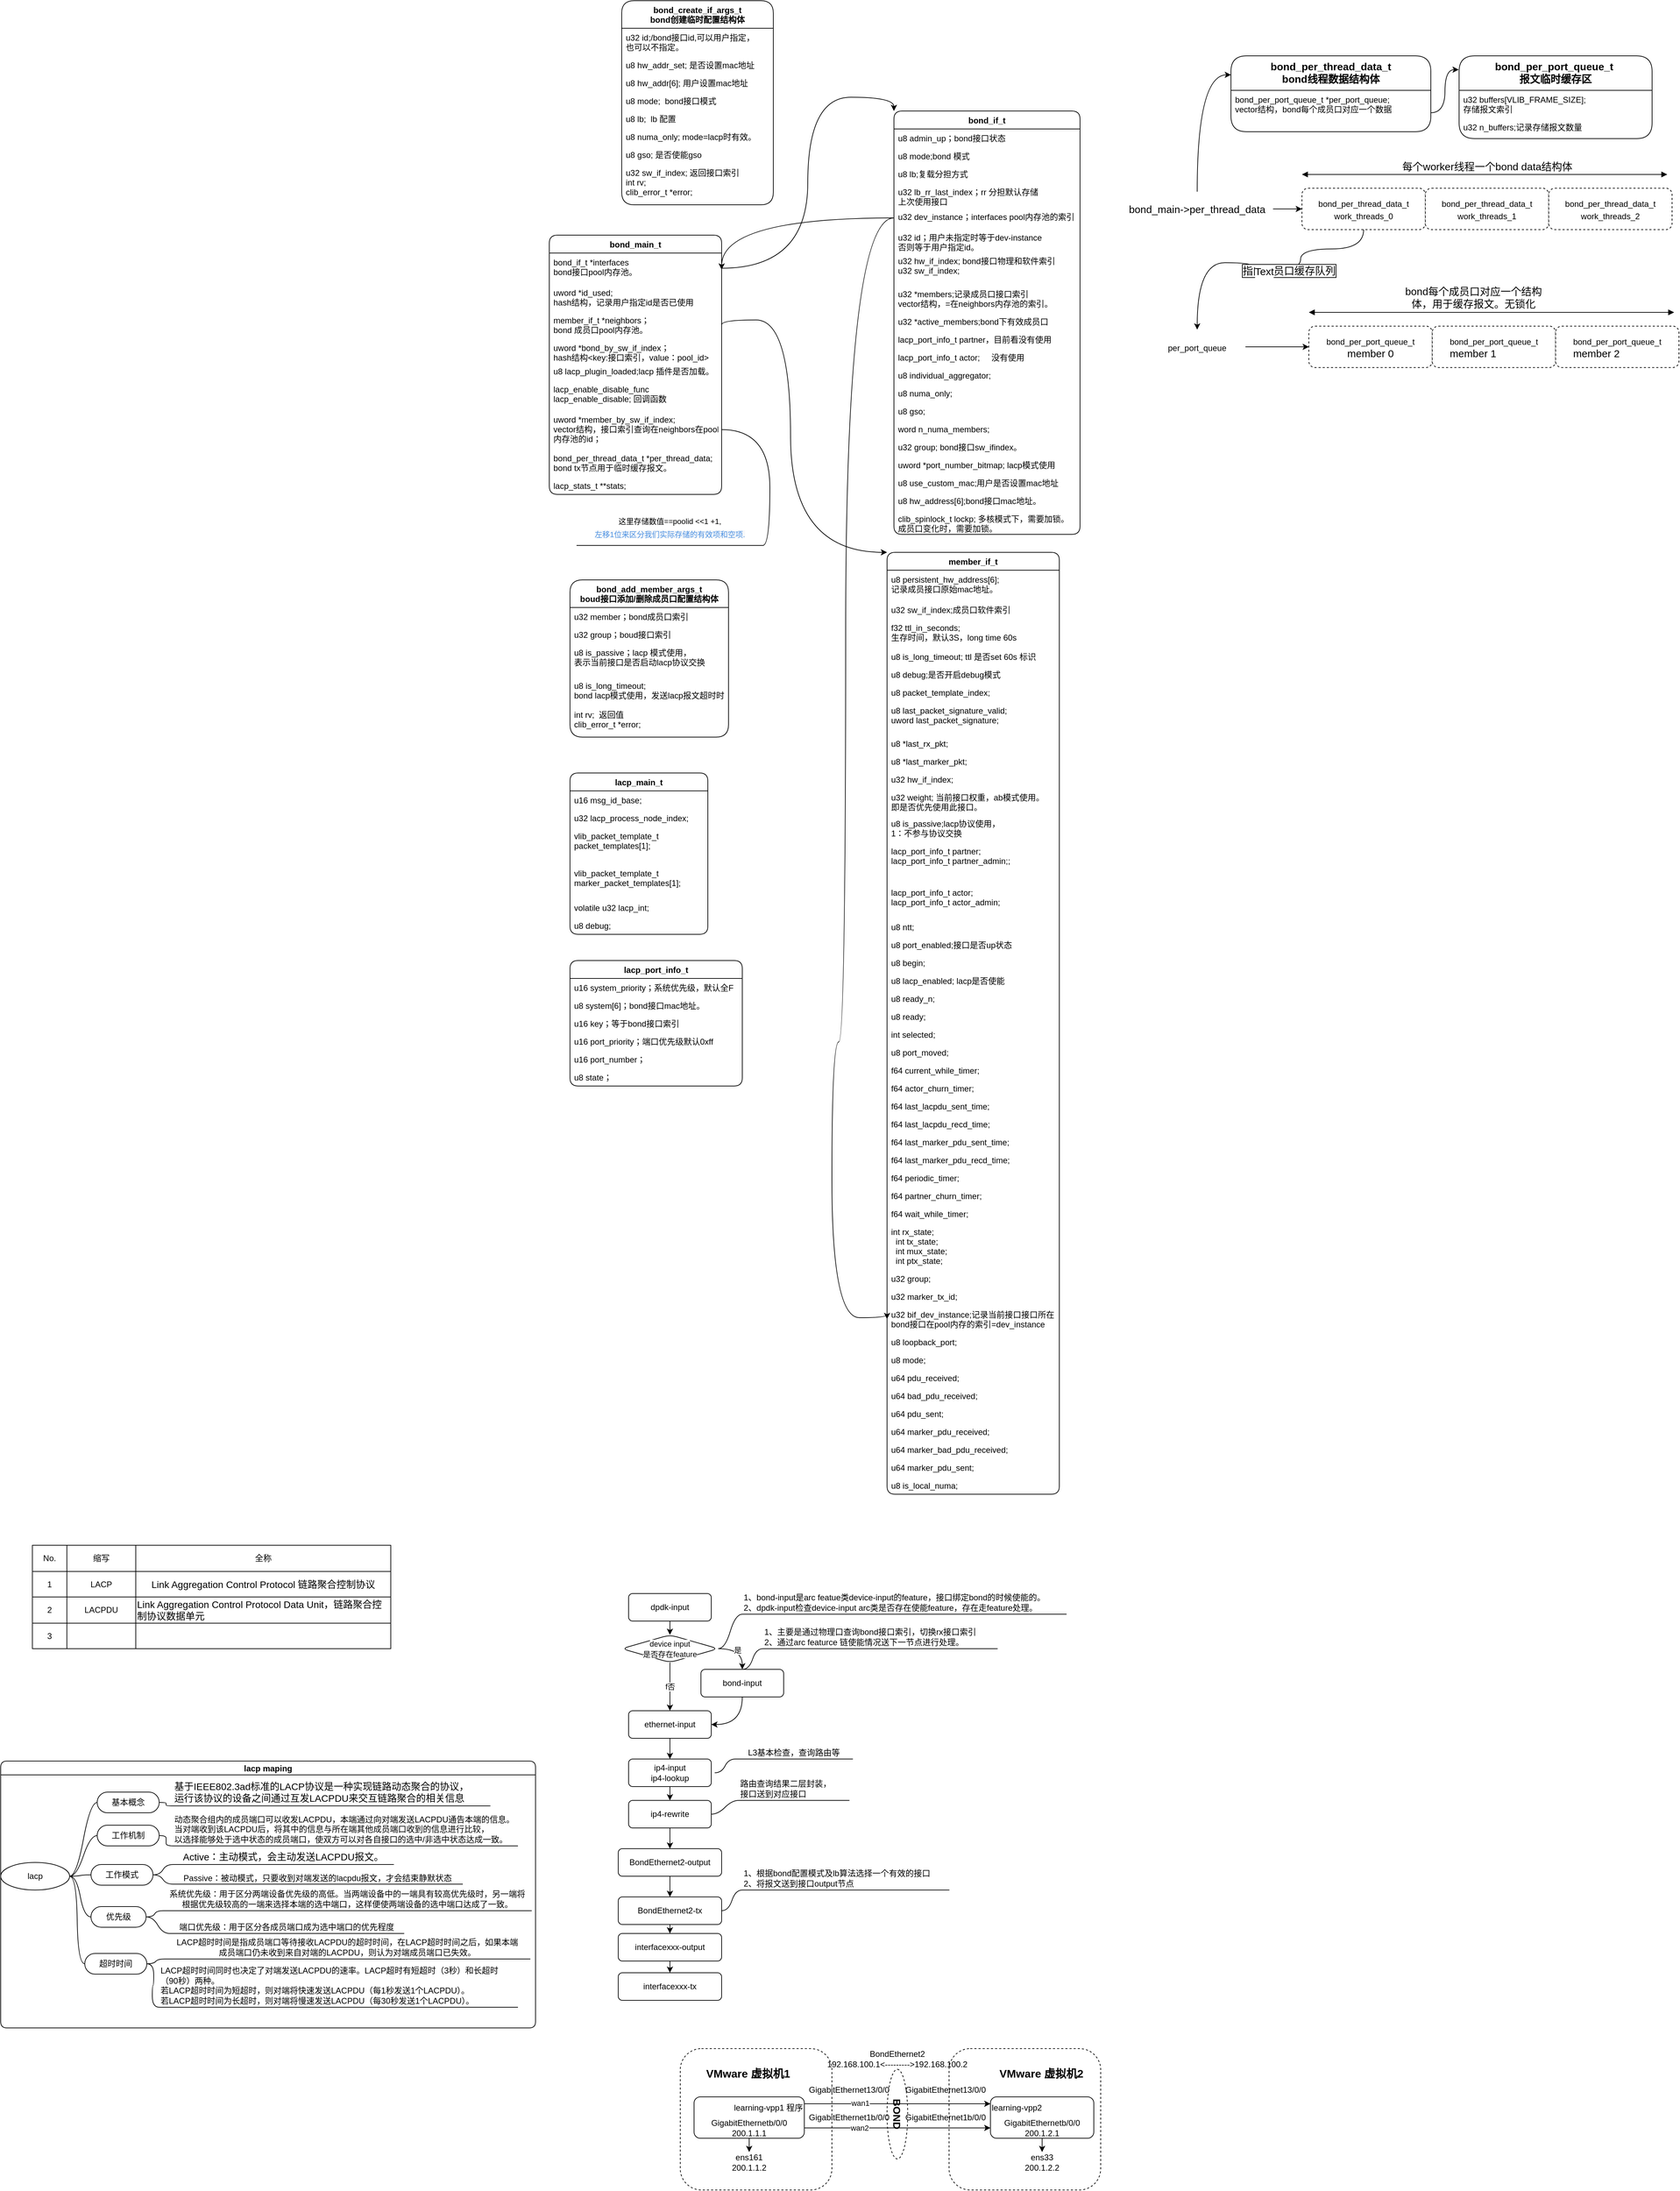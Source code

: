<mxfile version="15.0.6" type="github">
  <diagram id="9AG6dMXkFzKv3NEKEavT" name="Page-1">
    <mxGraphModel dx="1609" dy="436" grid="1" gridSize="10" guides="1" tooltips="1" connect="1" arrows="1" fold="1" page="1" pageScale="1" pageWidth="827" pageHeight="1169" math="0" shadow="0">
      <root>
        <mxCell id="0" />
        <mxCell id="1" parent="0" />
        <mxCell id="XbOeX88OnJUGYsb8YKjg-64" value="&lt;b style=&quot;font-size: 16px&quot;&gt;&amp;nbsp; &amp;nbsp; &amp;nbsp; &amp;nbsp; &amp;nbsp; &amp;nbsp; &amp;nbsp; &amp;nbsp; VMware 虚拟机2&lt;br&gt;&lt;br&gt;&lt;br&gt;&lt;br&gt;&lt;br&gt;&lt;br&gt;&lt;br&gt;&lt;br&gt;&lt;/b&gt;" style="whiteSpace=wrap;html=1;dashed=1;align=left;rounded=1;" parent="1" vertex="1">
          <mxGeometry x="590" y="3090" width="220" height="205" as="geometry" />
        </mxCell>
        <mxCell id="XbOeX88OnJUGYsb8YKjg-65" value="BOND&lt;br style=&quot;font-size: 15px;&quot;&gt;" style="ellipse;whiteSpace=wrap;html=1;align=center;newEdgeStyle={&quot;edgeStyle&quot;:&quot;entityRelationEdgeStyle&quot;,&quot;startArrow&quot;:&quot;none&quot;,&quot;endArrow&quot;:&quot;none&quot;,&quot;segment&quot;:10,&quot;curved&quot;:1};treeFolding=1;treeMoving=1;dashed=1;direction=west;rotation=90;fontStyle=1;fontSize=15;rounded=1;" parent="1" vertex="1">
          <mxGeometry x="450" y="3170" width="130" height="30" as="geometry" />
        </mxCell>
        <mxCell id="XbOeX88OnJUGYsb8YKjg-63" value="&lt;b style=&quot;font-size: 16px&quot;&gt;&amp;nbsp; &amp;nbsp; &amp;nbsp; &amp;nbsp; VMware 虚拟机1&lt;br&gt;&lt;br&gt;&lt;br&gt;&lt;br&gt;&lt;br&gt;&lt;br&gt;&lt;br&gt;&lt;br&gt;&lt;/b&gt;" style="whiteSpace=wrap;html=1;dashed=1;align=left;rounded=1;" parent="1" vertex="1">
          <mxGeometry x="200" y="3090" width="220" height="205" as="geometry" />
        </mxCell>
        <mxCell id="q2S3u8bW5YVib6_HT2O6-1" value="bond_main_t" style="swimlane;fontStyle=1;align=center;verticalAlign=top;childLayout=stackLayout;horizontal=1;startSize=26;horizontalStack=0;resizeParent=1;resizeParentMax=0;resizeLast=0;collapsible=1;marginBottom=0;rounded=1;" parent="1" vertex="1">
          <mxGeometry x="10" y="460" width="250" height="376" as="geometry" />
        </mxCell>
        <mxCell id="q2S3u8bW5YVib6_HT2O6-2" value="bond_if_t *interfaces&#xa;bond接口pool内存池。" style="text;align=left;verticalAlign=top;spacingLeft=4;spacingRight=4;overflow=hidden;rotatable=0;points=[[0,0.5],[1,0.5]];portConstraint=eastwest;rounded=1;" parent="q2S3u8bW5YVib6_HT2O6-1" vertex="1">
          <mxGeometry y="26" width="250" height="44" as="geometry" />
        </mxCell>
        <mxCell id="q2S3u8bW5YVib6_HT2O6-4" value="uword *id_used;&#xa;hash结构，记录用户指定id是否已使用" style="text;align=left;verticalAlign=top;spacingLeft=4;spacingRight=4;overflow=hidden;rotatable=0;points=[[0,0.5],[1,0.5]];portConstraint=eastwest;rounded=1;" parent="q2S3u8bW5YVib6_HT2O6-1" vertex="1">
          <mxGeometry y="70" width="250" height="40" as="geometry" />
        </mxCell>
        <mxCell id="q2S3u8bW5YVib6_HT2O6-5" value="member_if_t *neighbors；&#xa;bond 成员口pool内存池。" style="text;align=left;verticalAlign=top;spacingLeft=4;spacingRight=4;overflow=hidden;rotatable=0;points=[[0,0.5],[1,0.5]];portConstraint=eastwest;rounded=1;" parent="q2S3u8bW5YVib6_HT2O6-1" vertex="1">
          <mxGeometry y="110" width="250" height="40" as="geometry" />
        </mxCell>
        <mxCell id="q2S3u8bW5YVib6_HT2O6-6" value="uword *bond_by_sw_if_index；&#xa;hash结构&lt;key:接口索引，value：pool_id&gt;" style="text;align=left;verticalAlign=top;spacingLeft=4;spacingRight=4;overflow=hidden;rotatable=0;points=[[0,0.5],[1,0.5]];portConstraint=eastwest;rounded=1;" parent="q2S3u8bW5YVib6_HT2O6-1" vertex="1">
          <mxGeometry y="150" width="250" height="34" as="geometry" />
        </mxCell>
        <mxCell id="q2S3u8bW5YVib6_HT2O6-7" value="u8 lacp_plugin_loaded;lacp 插件是否加载。" style="text;align=left;verticalAlign=top;spacingLeft=4;spacingRight=4;overflow=hidden;rotatable=0;points=[[0,0.5],[1,0.5]];portConstraint=eastwest;rounded=1;" parent="q2S3u8bW5YVib6_HT2O6-1" vertex="1">
          <mxGeometry y="184" width="250" height="26" as="geometry" />
        </mxCell>
        <mxCell id="q2S3u8bW5YVib6_HT2O6-8" value="lacp_enable_disable_func &#xa;lacp_enable_disable; 回调函数" style="text;align=left;verticalAlign=top;spacingLeft=4;spacingRight=4;overflow=hidden;rotatable=0;points=[[0,0.5],[1,0.5]];portConstraint=eastwest;rounded=1;" parent="q2S3u8bW5YVib6_HT2O6-1" vertex="1">
          <mxGeometry y="210" width="250" height="44" as="geometry" />
        </mxCell>
        <mxCell id="q2S3u8bW5YVib6_HT2O6-9" value="uword *member_by_sw_if_index;&#xa;vector结构，接口索引查询在neighbors在pool&#xa;内存池的id；" style="text;align=left;verticalAlign=top;spacingLeft=4;spacingRight=4;overflow=hidden;rotatable=0;points=[[0,0.5],[1,0.5]];portConstraint=eastwest;rounded=1;" parent="q2S3u8bW5YVib6_HT2O6-1" vertex="1">
          <mxGeometry y="254" width="250" height="56" as="geometry" />
        </mxCell>
        <mxCell id="q2S3u8bW5YVib6_HT2O6-10" value="bond_per_thread_data_t *per_thread_data;&#xa;bond tx节点用于临时缓存报文。" style="text;align=left;verticalAlign=top;spacingLeft=4;spacingRight=4;overflow=hidden;rotatable=0;points=[[0,0.5],[1,0.5]];portConstraint=eastwest;rounded=1;" parent="q2S3u8bW5YVib6_HT2O6-1" vertex="1">
          <mxGeometry y="310" width="250" height="40" as="geometry" />
        </mxCell>
        <mxCell id="q2S3u8bW5YVib6_HT2O6-11" value="lacp_stats_t **stats;" style="text;align=left;verticalAlign=top;spacingLeft=4;spacingRight=4;overflow=hidden;rotatable=0;points=[[0,0.5],[1,0.5]];portConstraint=eastwest;rounded=1;" parent="q2S3u8bW5YVib6_HT2O6-1" vertex="1">
          <mxGeometry y="350" width="250" height="26" as="geometry" />
        </mxCell>
        <mxCell id="q2S3u8bW5YVib6_HT2O6-12" value="bond_if_t" style="swimlane;fontStyle=1;align=center;verticalAlign=top;childLayout=stackLayout;horizontal=1;startSize=26;horizontalStack=0;resizeParent=1;resizeParentMax=0;resizeLast=0;collapsible=1;marginBottom=0;rounded=1;" parent="1" vertex="1">
          <mxGeometry x="510" y="280" width="270" height="614" as="geometry" />
        </mxCell>
        <mxCell id="q2S3u8bW5YVib6_HT2O6-13" value="u8 admin_up；bond接口状态" style="text;align=left;verticalAlign=top;spacingLeft=4;spacingRight=4;overflow=hidden;rotatable=0;points=[[0,0.5],[1,0.5]];portConstraint=eastwest;rounded=1;" parent="q2S3u8bW5YVib6_HT2O6-12" vertex="1">
          <mxGeometry y="26" width="270" height="26" as="geometry" />
        </mxCell>
        <mxCell id="q2S3u8bW5YVib6_HT2O6-15" value="u8 mode;bond 模式" style="text;align=left;verticalAlign=top;spacingLeft=4;spacingRight=4;overflow=hidden;rotatable=0;points=[[0,0.5],[1,0.5]];portConstraint=eastwest;rounded=1;" parent="q2S3u8bW5YVib6_HT2O6-12" vertex="1">
          <mxGeometry y="52" width="270" height="26" as="geometry" />
        </mxCell>
        <mxCell id="q2S3u8bW5YVib6_HT2O6-16" value="u8 lb;复载分担方式" style="text;align=left;verticalAlign=top;spacingLeft=4;spacingRight=4;overflow=hidden;rotatable=0;points=[[0,0.5],[1,0.5]];portConstraint=eastwest;rounded=1;" parent="q2S3u8bW5YVib6_HT2O6-12" vertex="1">
          <mxGeometry y="78" width="270" height="26" as="geometry" />
        </mxCell>
        <mxCell id="q2S3u8bW5YVib6_HT2O6-17" value="u32 lb_rr_last_index；rr 分担默认存储&#xa;上次使用接口" style="text;align=left;verticalAlign=top;spacingLeft=4;spacingRight=4;overflow=hidden;rotatable=0;points=[[0,0.5],[1,0.5]];portConstraint=eastwest;rounded=1;" parent="q2S3u8bW5YVib6_HT2O6-12" vertex="1">
          <mxGeometry y="104" width="270" height="36" as="geometry" />
        </mxCell>
        <mxCell id="q2S3u8bW5YVib6_HT2O6-18" value="u32 dev_instance；interfaces pool内存池的索引" style="text;align=left;verticalAlign=top;spacingLeft=4;spacingRight=4;overflow=hidden;rotatable=0;points=[[0,0.5],[1,0.5]];portConstraint=eastwest;rounded=1;" parent="q2S3u8bW5YVib6_HT2O6-12" vertex="1">
          <mxGeometry y="140" width="270" height="30" as="geometry" />
        </mxCell>
        <mxCell id="q2S3u8bW5YVib6_HT2O6-19" value="u32 id；用户未指定时等于dev-instance&#xa;否则等于用户指定id。" style="text;align=left;verticalAlign=top;spacingLeft=4;spacingRight=4;overflow=hidden;rotatable=0;points=[[0,0.5],[1,0.5]];portConstraint=eastwest;rounded=1;" parent="q2S3u8bW5YVib6_HT2O6-12" vertex="1">
          <mxGeometry y="170" width="270" height="34" as="geometry" />
        </mxCell>
        <mxCell id="q2S3u8bW5YVib6_HT2O6-20" value="u32 hw_if_index; bond接口物理和软件索引&#xa;u32 sw_if_index;" style="text;align=left;verticalAlign=top;spacingLeft=4;spacingRight=4;overflow=hidden;rotatable=0;points=[[0,0.5],[1,0.5]];portConstraint=eastwest;rounded=1;" parent="q2S3u8bW5YVib6_HT2O6-12" vertex="1">
          <mxGeometry y="204" width="270" height="48" as="geometry" />
        </mxCell>
        <mxCell id="q2S3u8bW5YVib6_HT2O6-21" value="u32 *members;记录成员口接口索引&#xa;vector结构，=在neighbors内存池的索引。" style="text;align=left;verticalAlign=top;spacingLeft=4;spacingRight=4;overflow=hidden;rotatable=0;points=[[0,0.5],[1,0.5]];portConstraint=eastwest;rounded=1;" parent="q2S3u8bW5YVib6_HT2O6-12" vertex="1">
          <mxGeometry y="252" width="270" height="40" as="geometry" />
        </mxCell>
        <mxCell id="q2S3u8bW5YVib6_HT2O6-22" value="u32 *active_members;bond下有效成员口" style="text;align=left;verticalAlign=top;spacingLeft=4;spacingRight=4;overflow=hidden;rotatable=0;points=[[0,0.5],[1,0.5]];portConstraint=eastwest;rounded=1;" parent="q2S3u8bW5YVib6_HT2O6-12" vertex="1">
          <mxGeometry y="292" width="270" height="26" as="geometry" />
        </mxCell>
        <mxCell id="q2S3u8bW5YVib6_HT2O6-23" value="lacp_port_info_t partner，目前看没有使用" style="text;align=left;verticalAlign=top;spacingLeft=4;spacingRight=4;overflow=hidden;rotatable=0;points=[[0,0.5],[1,0.5]];portConstraint=eastwest;rounded=1;" parent="q2S3u8bW5YVib6_HT2O6-12" vertex="1">
          <mxGeometry y="318" width="270" height="26" as="geometry" />
        </mxCell>
        <mxCell id="q2S3u8bW5YVib6_HT2O6-24" value="lacp_port_info_t actor;     没有使用" style="text;align=left;verticalAlign=top;spacingLeft=4;spacingRight=4;overflow=hidden;rotatable=0;points=[[0,0.5],[1,0.5]];portConstraint=eastwest;rounded=1;" parent="q2S3u8bW5YVib6_HT2O6-12" vertex="1">
          <mxGeometry y="344" width="270" height="26" as="geometry" />
        </mxCell>
        <mxCell id="q2S3u8bW5YVib6_HT2O6-25" value="u8 individual_aggregator;" style="text;align=left;verticalAlign=top;spacingLeft=4;spacingRight=4;overflow=hidden;rotatable=0;points=[[0,0.5],[1,0.5]];portConstraint=eastwest;rounded=1;" parent="q2S3u8bW5YVib6_HT2O6-12" vertex="1">
          <mxGeometry y="370" width="270" height="26" as="geometry" />
        </mxCell>
        <mxCell id="q2S3u8bW5YVib6_HT2O6-26" value="u8 numa_only;" style="text;align=left;verticalAlign=top;spacingLeft=4;spacingRight=4;overflow=hidden;rotatable=0;points=[[0,0.5],[1,0.5]];portConstraint=eastwest;rounded=1;" parent="q2S3u8bW5YVib6_HT2O6-12" vertex="1">
          <mxGeometry y="396" width="270" height="26" as="geometry" />
        </mxCell>
        <mxCell id="q2S3u8bW5YVib6_HT2O6-27" value="u8 gso;" style="text;align=left;verticalAlign=top;spacingLeft=4;spacingRight=4;overflow=hidden;rotatable=0;points=[[0,0.5],[1,0.5]];portConstraint=eastwest;rounded=1;" parent="q2S3u8bW5YVib6_HT2O6-12" vertex="1">
          <mxGeometry y="422" width="270" height="26" as="geometry" />
        </mxCell>
        <mxCell id="q2S3u8bW5YVib6_HT2O6-28" value="word n_numa_members;" style="text;align=left;verticalAlign=top;spacingLeft=4;spacingRight=4;overflow=hidden;rotatable=0;points=[[0,0.5],[1,0.5]];portConstraint=eastwest;rounded=1;" parent="q2S3u8bW5YVib6_HT2O6-12" vertex="1">
          <mxGeometry y="448" width="270" height="26" as="geometry" />
        </mxCell>
        <mxCell id="q2S3u8bW5YVib6_HT2O6-29" value="u32 group; bond接口sw_ifindex。" style="text;align=left;verticalAlign=top;spacingLeft=4;spacingRight=4;overflow=hidden;rotatable=0;points=[[0,0.5],[1,0.5]];portConstraint=eastwest;rounded=1;" parent="q2S3u8bW5YVib6_HT2O6-12" vertex="1">
          <mxGeometry y="474" width="270" height="26" as="geometry" />
        </mxCell>
        <mxCell id="q2S3u8bW5YVib6_HT2O6-30" value="uword *port_number_bitmap; lacp模式使用" style="text;align=left;verticalAlign=top;spacingLeft=4;spacingRight=4;overflow=hidden;rotatable=0;points=[[0,0.5],[1,0.5]];portConstraint=eastwest;rounded=1;" parent="q2S3u8bW5YVib6_HT2O6-12" vertex="1">
          <mxGeometry y="500" width="270" height="26" as="geometry" />
        </mxCell>
        <mxCell id="q2S3u8bW5YVib6_HT2O6-32" value="u8 use_custom_mac;用户是否设置mac地址" style="text;align=left;verticalAlign=top;spacingLeft=4;spacingRight=4;overflow=hidden;rotatable=0;points=[[0,0.5],[1,0.5]];portConstraint=eastwest;rounded=1;" parent="q2S3u8bW5YVib6_HT2O6-12" vertex="1">
          <mxGeometry y="526" width="270" height="26" as="geometry" />
        </mxCell>
        <mxCell id="I8hkYLo_2UaoaW9EmSw0-8" value="u8 hw_address[6];bond接口mac地址。" style="text;align=left;verticalAlign=top;spacingLeft=4;spacingRight=4;overflow=hidden;rotatable=0;points=[[0,0.5],[1,0.5]];portConstraint=eastwest;rounded=1;" parent="q2S3u8bW5YVib6_HT2O6-12" vertex="1">
          <mxGeometry y="552" width="270" height="26" as="geometry" />
        </mxCell>
        <mxCell id="q2S3u8bW5YVib6_HT2O6-33" value="clib_spinlock_t lockp; 多核模式下，需要加锁。&#xa;成员口变化时，需要加锁。" style="text;align=left;verticalAlign=top;spacingLeft=4;spacingRight=4;overflow=hidden;rotatable=0;points=[[0,0.5],[1,0.5]];portConstraint=eastwest;rounded=1;" parent="q2S3u8bW5YVib6_HT2O6-12" vertex="1">
          <mxGeometry y="578" width="270" height="36" as="geometry" />
        </mxCell>
        <mxCell id="q2S3u8bW5YVib6_HT2O6-34" value="member_if_t" style="swimlane;fontStyle=1;align=center;verticalAlign=top;childLayout=stackLayout;horizontal=1;startSize=26;horizontalStack=0;resizeParent=1;resizeParentMax=0;resizeLast=0;collapsible=1;marginBottom=0;rounded=1;" parent="1" vertex="1">
          <mxGeometry x="500" y="920" width="250" height="1366" as="geometry" />
        </mxCell>
        <mxCell id="q2S3u8bW5YVib6_HT2O6-35" value="u8 persistent_hw_address[6];&#xa;记录成员接口原始mac地址。" style="text;align=left;verticalAlign=top;spacingLeft=4;spacingRight=4;overflow=hidden;rotatable=0;points=[[0,0.5],[1,0.5]];portConstraint=eastwest;rounded=1;" parent="q2S3u8bW5YVib6_HT2O6-34" vertex="1">
          <mxGeometry y="26" width="250" height="44" as="geometry" />
        </mxCell>
        <mxCell id="q2S3u8bW5YVib6_HT2O6-38" value="u32 sw_if_index;成员口软件索引" style="text;align=left;verticalAlign=top;spacingLeft=4;spacingRight=4;overflow=hidden;rotatable=0;points=[[0,0.5],[1,0.5]];portConstraint=eastwest;rounded=1;" parent="q2S3u8bW5YVib6_HT2O6-34" vertex="1">
          <mxGeometry y="70" width="250" height="26" as="geometry" />
        </mxCell>
        <mxCell id="q2S3u8bW5YVib6_HT2O6-39" value="f32 ttl_in_seconds;&#xa;生存时间，默认3S，long time 60s" style="text;align=left;verticalAlign=top;spacingLeft=4;spacingRight=4;overflow=hidden;rotatable=0;points=[[0,0.5],[1,0.5]];portConstraint=eastwest;rounded=1;" parent="q2S3u8bW5YVib6_HT2O6-34" vertex="1">
          <mxGeometry y="96" width="250" height="42" as="geometry" />
        </mxCell>
        <mxCell id="q2S3u8bW5YVib6_HT2O6-40" value="u8 is_long_timeout; ttl 是否set 60s 标识" style="text;align=left;verticalAlign=top;spacingLeft=4;spacingRight=4;overflow=hidden;rotatable=0;points=[[0,0.5],[1,0.5]];portConstraint=eastwest;rounded=1;" parent="q2S3u8bW5YVib6_HT2O6-34" vertex="1">
          <mxGeometry y="138" width="250" height="26" as="geometry" />
        </mxCell>
        <mxCell id="q2S3u8bW5YVib6_HT2O6-41" value="u8 debug;是否开启debug模式" style="text;align=left;verticalAlign=top;spacingLeft=4;spacingRight=4;overflow=hidden;rotatable=0;points=[[0,0.5],[1,0.5]];portConstraint=eastwest;rounded=1;" parent="q2S3u8bW5YVib6_HT2O6-34" vertex="1">
          <mxGeometry y="164" width="250" height="26" as="geometry" />
        </mxCell>
        <mxCell id="q2S3u8bW5YVib6_HT2O6-42" value="u8 packet_template_index;" style="text;align=left;verticalAlign=top;spacingLeft=4;spacingRight=4;overflow=hidden;rotatable=0;points=[[0,0.5],[1,0.5]];portConstraint=eastwest;rounded=1;" parent="q2S3u8bW5YVib6_HT2O6-34" vertex="1">
          <mxGeometry y="190" width="250" height="26" as="geometry" />
        </mxCell>
        <mxCell id="q2S3u8bW5YVib6_HT2O6-43" value="u8 last_packet_signature_valid;&#xa;uword last_packet_signature;" style="text;align=left;verticalAlign=top;spacingLeft=4;spacingRight=4;overflow=hidden;rotatable=0;points=[[0,0.5],[1,0.5]];portConstraint=eastwest;rounded=1;" parent="q2S3u8bW5YVib6_HT2O6-34" vertex="1">
          <mxGeometry y="216" width="250" height="48" as="geometry" />
        </mxCell>
        <mxCell id="q2S3u8bW5YVib6_HT2O6-44" value="u8 *last_rx_pkt;" style="text;align=left;verticalAlign=top;spacingLeft=4;spacingRight=4;overflow=hidden;rotatable=0;points=[[0,0.5],[1,0.5]];portConstraint=eastwest;rounded=1;" parent="q2S3u8bW5YVib6_HT2O6-34" vertex="1">
          <mxGeometry y="264" width="250" height="26" as="geometry" />
        </mxCell>
        <mxCell id="q2S3u8bW5YVib6_HT2O6-45" value="u8 *last_marker_pkt;" style="text;align=left;verticalAlign=top;spacingLeft=4;spacingRight=4;overflow=hidden;rotatable=0;points=[[0,0.5],[1,0.5]];portConstraint=eastwest;rounded=1;" parent="q2S3u8bW5YVib6_HT2O6-34" vertex="1">
          <mxGeometry y="290" width="250" height="26" as="geometry" />
        </mxCell>
        <mxCell id="q2S3u8bW5YVib6_HT2O6-46" value="u32 hw_if_index;" style="text;align=left;verticalAlign=top;spacingLeft=4;spacingRight=4;overflow=hidden;rotatable=0;points=[[0,0.5],[1,0.5]];portConstraint=eastwest;rounded=1;" parent="q2S3u8bW5YVib6_HT2O6-34" vertex="1">
          <mxGeometry y="316" width="250" height="26" as="geometry" />
        </mxCell>
        <mxCell id="q2S3u8bW5YVib6_HT2O6-47" value="u32 weight; 当前接口权重，ab模式使用。&#xa;即是否优先使用此接口。" style="text;align=left;verticalAlign=top;spacingLeft=4;spacingRight=4;overflow=hidden;rotatable=0;points=[[0,0.5],[1,0.5]];portConstraint=eastwest;rounded=1;" parent="q2S3u8bW5YVib6_HT2O6-34" vertex="1">
          <mxGeometry y="342" width="250" height="38" as="geometry" />
        </mxCell>
        <mxCell id="q2S3u8bW5YVib6_HT2O6-48" value="u8 is_passive;lacp协议使用，&#xa;1：不参与协议交换" style="text;align=left;verticalAlign=top;spacingLeft=4;spacingRight=4;overflow=hidden;rotatable=0;points=[[0,0.5],[1,0.5]];portConstraint=eastwest;rounded=1;" parent="q2S3u8bW5YVib6_HT2O6-34" vertex="1">
          <mxGeometry y="380" width="250" height="40" as="geometry" />
        </mxCell>
        <mxCell id="q2S3u8bW5YVib6_HT2O6-49" value="lacp_port_info_t partner;&#xa;lacp_port_info_t partner_admin;;" style="text;align=left;verticalAlign=top;spacingLeft=4;spacingRight=4;overflow=hidden;rotatable=0;points=[[0,0.5],[1,0.5]];portConstraint=eastwest;rounded=1;" parent="q2S3u8bW5YVib6_HT2O6-34" vertex="1">
          <mxGeometry y="420" width="250" height="60" as="geometry" />
        </mxCell>
        <mxCell id="q2S3u8bW5YVib6_HT2O6-37" value="lacp_port_info_t actor;&#xa;lacp_port_info_t actor_admin;" style="text;align=left;verticalAlign=top;spacingLeft=4;spacingRight=4;overflow=hidden;rotatable=0;points=[[0,0.5],[1,0.5]];portConstraint=eastwest;rounded=1;" parent="q2S3u8bW5YVib6_HT2O6-34" vertex="1">
          <mxGeometry y="480" width="250" height="50" as="geometry" />
        </mxCell>
        <mxCell id="q2S3u8bW5YVib6_HT2O6-50" value="u8 ntt;" style="text;align=left;verticalAlign=top;spacingLeft=4;spacingRight=4;overflow=hidden;rotatable=0;points=[[0,0.5],[1,0.5]];portConstraint=eastwest;rounded=1;" parent="q2S3u8bW5YVib6_HT2O6-34" vertex="1">
          <mxGeometry y="530" width="250" height="26" as="geometry" />
        </mxCell>
        <mxCell id="q2S3u8bW5YVib6_HT2O6-51" value="u8 port_enabled;接口是否up状态" style="text;align=left;verticalAlign=top;spacingLeft=4;spacingRight=4;overflow=hidden;rotatable=0;points=[[0,0.5],[1,0.5]];portConstraint=eastwest;rounded=1;" parent="q2S3u8bW5YVib6_HT2O6-34" vertex="1">
          <mxGeometry y="556" width="250" height="26" as="geometry" />
        </mxCell>
        <mxCell id="q2S3u8bW5YVib6_HT2O6-52" value="u8 begin;" style="text;align=left;verticalAlign=top;spacingLeft=4;spacingRight=4;overflow=hidden;rotatable=0;points=[[0,0.5],[1,0.5]];portConstraint=eastwest;rounded=1;" parent="q2S3u8bW5YVib6_HT2O6-34" vertex="1">
          <mxGeometry y="582" width="250" height="26" as="geometry" />
        </mxCell>
        <mxCell id="q2S3u8bW5YVib6_HT2O6-53" value="u8 lacp_enabled; lacp是否使能" style="text;align=left;verticalAlign=top;spacingLeft=4;spacingRight=4;overflow=hidden;rotatable=0;points=[[0,0.5],[1,0.5]];portConstraint=eastwest;rounded=1;" parent="q2S3u8bW5YVib6_HT2O6-34" vertex="1">
          <mxGeometry y="608" width="250" height="26" as="geometry" />
        </mxCell>
        <mxCell id="q2S3u8bW5YVib6_HT2O6-54" value="u8 ready_n;" style="text;align=left;verticalAlign=top;spacingLeft=4;spacingRight=4;overflow=hidden;rotatable=0;points=[[0,0.5],[1,0.5]];portConstraint=eastwest;rounded=1;" parent="q2S3u8bW5YVib6_HT2O6-34" vertex="1">
          <mxGeometry y="634" width="250" height="26" as="geometry" />
        </mxCell>
        <mxCell id="q2S3u8bW5YVib6_HT2O6-55" value="u8 ready;" style="text;align=left;verticalAlign=top;spacingLeft=4;spacingRight=4;overflow=hidden;rotatable=0;points=[[0,0.5],[1,0.5]];portConstraint=eastwest;rounded=1;" parent="q2S3u8bW5YVib6_HT2O6-34" vertex="1">
          <mxGeometry y="660" width="250" height="26" as="geometry" />
        </mxCell>
        <mxCell id="q2S3u8bW5YVib6_HT2O6-56" value="int selected;" style="text;align=left;verticalAlign=top;spacingLeft=4;spacingRight=4;overflow=hidden;rotatable=0;points=[[0,0.5],[1,0.5]];portConstraint=eastwest;rounded=1;" parent="q2S3u8bW5YVib6_HT2O6-34" vertex="1">
          <mxGeometry y="686" width="250" height="26" as="geometry" />
        </mxCell>
        <mxCell id="q2S3u8bW5YVib6_HT2O6-57" value="u8 port_moved;" style="text;align=left;verticalAlign=top;spacingLeft=4;spacingRight=4;overflow=hidden;rotatable=0;points=[[0,0.5],[1,0.5]];portConstraint=eastwest;rounded=1;" parent="q2S3u8bW5YVib6_HT2O6-34" vertex="1">
          <mxGeometry y="712" width="250" height="26" as="geometry" />
        </mxCell>
        <mxCell id="q2S3u8bW5YVib6_HT2O6-58" value="f64 current_while_timer;" style="text;align=left;verticalAlign=top;spacingLeft=4;spacingRight=4;overflow=hidden;rotatable=0;points=[[0,0.5],[1,0.5]];portConstraint=eastwest;rounded=1;" parent="q2S3u8bW5YVib6_HT2O6-34" vertex="1">
          <mxGeometry y="738" width="250" height="26" as="geometry" />
        </mxCell>
        <mxCell id="q2S3u8bW5YVib6_HT2O6-59" value="f64 actor_churn_timer;" style="text;align=left;verticalAlign=top;spacingLeft=4;spacingRight=4;overflow=hidden;rotatable=0;points=[[0,0.5],[1,0.5]];portConstraint=eastwest;rounded=1;" parent="q2S3u8bW5YVib6_HT2O6-34" vertex="1">
          <mxGeometry y="764" width="250" height="26" as="geometry" />
        </mxCell>
        <mxCell id="q2S3u8bW5YVib6_HT2O6-60" value="f64 last_lacpdu_sent_time;" style="text;align=left;verticalAlign=top;spacingLeft=4;spacingRight=4;overflow=hidden;rotatable=0;points=[[0,0.5],[1,0.5]];portConstraint=eastwest;rounded=1;" parent="q2S3u8bW5YVib6_HT2O6-34" vertex="1">
          <mxGeometry y="790" width="250" height="26" as="geometry" />
        </mxCell>
        <mxCell id="q2S3u8bW5YVib6_HT2O6-61" value="f64 last_lacpdu_recd_time;" style="text;align=left;verticalAlign=top;spacingLeft=4;spacingRight=4;overflow=hidden;rotatable=0;points=[[0,0.5],[1,0.5]];portConstraint=eastwest;rounded=1;" parent="q2S3u8bW5YVib6_HT2O6-34" vertex="1">
          <mxGeometry y="816" width="250" height="26" as="geometry" />
        </mxCell>
        <mxCell id="q2S3u8bW5YVib6_HT2O6-62" value="f64 last_marker_pdu_sent_time;" style="text;align=left;verticalAlign=top;spacingLeft=4;spacingRight=4;overflow=hidden;rotatable=0;points=[[0,0.5],[1,0.5]];portConstraint=eastwest;rounded=1;" parent="q2S3u8bW5YVib6_HT2O6-34" vertex="1">
          <mxGeometry y="842" width="250" height="26" as="geometry" />
        </mxCell>
        <mxCell id="q2S3u8bW5YVib6_HT2O6-63" value="f64 last_marker_pdu_recd_time;" style="text;align=left;verticalAlign=top;spacingLeft=4;spacingRight=4;overflow=hidden;rotatable=0;points=[[0,0.5],[1,0.5]];portConstraint=eastwest;rounded=1;" parent="q2S3u8bW5YVib6_HT2O6-34" vertex="1">
          <mxGeometry y="868" width="250" height="26" as="geometry" />
        </mxCell>
        <mxCell id="q2S3u8bW5YVib6_HT2O6-64" value="f64 periodic_timer;" style="text;align=left;verticalAlign=top;spacingLeft=4;spacingRight=4;overflow=hidden;rotatable=0;points=[[0,0.5],[1,0.5]];portConstraint=eastwest;rounded=1;" parent="q2S3u8bW5YVib6_HT2O6-34" vertex="1">
          <mxGeometry y="894" width="250" height="26" as="geometry" />
        </mxCell>
        <mxCell id="q2S3u8bW5YVib6_HT2O6-65" value="f64 partner_churn_timer;" style="text;align=left;verticalAlign=top;spacingLeft=4;spacingRight=4;overflow=hidden;rotatable=0;points=[[0,0.5],[1,0.5]];portConstraint=eastwest;rounded=1;" parent="q2S3u8bW5YVib6_HT2O6-34" vertex="1">
          <mxGeometry y="920" width="250" height="26" as="geometry" />
        </mxCell>
        <mxCell id="q2S3u8bW5YVib6_HT2O6-66" value="f64 wait_while_timer;" style="text;align=left;verticalAlign=top;spacingLeft=4;spacingRight=4;overflow=hidden;rotatable=0;points=[[0,0.5],[1,0.5]];portConstraint=eastwest;rounded=1;" parent="q2S3u8bW5YVib6_HT2O6-34" vertex="1">
          <mxGeometry y="946" width="250" height="26" as="geometry" />
        </mxCell>
        <mxCell id="q2S3u8bW5YVib6_HT2O6-67" value="int rx_state;&#xa;  int tx_state;&#xa;  int mux_state;&#xa;  int ptx_state;" style="text;align=left;verticalAlign=top;spacingLeft=4;spacingRight=4;overflow=hidden;rotatable=0;points=[[0,0.5],[1,0.5]];portConstraint=eastwest;rounded=1;" parent="q2S3u8bW5YVib6_HT2O6-34" vertex="1">
          <mxGeometry y="972" width="250" height="68" as="geometry" />
        </mxCell>
        <mxCell id="q2S3u8bW5YVib6_HT2O6-68" value="u32 group;" style="text;align=left;verticalAlign=top;spacingLeft=4;spacingRight=4;overflow=hidden;rotatable=0;points=[[0,0.5],[1,0.5]];portConstraint=eastwest;rounded=1;" parent="q2S3u8bW5YVib6_HT2O6-34" vertex="1">
          <mxGeometry y="1040" width="250" height="26" as="geometry" />
        </mxCell>
        <mxCell id="q2S3u8bW5YVib6_HT2O6-69" value="u32 marker_tx_id;" style="text;align=left;verticalAlign=top;spacingLeft=4;spacingRight=4;overflow=hidden;rotatable=0;points=[[0,0.5],[1,0.5]];portConstraint=eastwest;rounded=1;" parent="q2S3u8bW5YVib6_HT2O6-34" vertex="1">
          <mxGeometry y="1066" width="250" height="26" as="geometry" />
        </mxCell>
        <mxCell id="q2S3u8bW5YVib6_HT2O6-70" value="u32 bif_dev_instance;记录当前接口接口所在&#xa;bond接口在pool内存的索引=dev_instance" style="text;align=left;verticalAlign=top;spacingLeft=4;spacingRight=4;overflow=hidden;rotatable=0;points=[[0,0.5],[1,0.5]];portConstraint=eastwest;rounded=1;" parent="q2S3u8bW5YVib6_HT2O6-34" vertex="1">
          <mxGeometry y="1092" width="250" height="40" as="geometry" />
        </mxCell>
        <mxCell id="q2S3u8bW5YVib6_HT2O6-71" value="u8 loopback_port;" style="text;align=left;verticalAlign=top;spacingLeft=4;spacingRight=4;overflow=hidden;rotatable=0;points=[[0,0.5],[1,0.5]];portConstraint=eastwest;rounded=1;" parent="q2S3u8bW5YVib6_HT2O6-34" vertex="1">
          <mxGeometry y="1132" width="250" height="26" as="geometry" />
        </mxCell>
        <mxCell id="q2S3u8bW5YVib6_HT2O6-72" value="u8 mode;" style="text;align=left;verticalAlign=top;spacingLeft=4;spacingRight=4;overflow=hidden;rotatable=0;points=[[0,0.5],[1,0.5]];portConstraint=eastwest;rounded=1;" parent="q2S3u8bW5YVib6_HT2O6-34" vertex="1">
          <mxGeometry y="1158" width="250" height="26" as="geometry" />
        </mxCell>
        <mxCell id="q2S3u8bW5YVib6_HT2O6-73" value="u64 pdu_received;" style="text;align=left;verticalAlign=top;spacingLeft=4;spacingRight=4;overflow=hidden;rotatable=0;points=[[0,0.5],[1,0.5]];portConstraint=eastwest;rounded=1;" parent="q2S3u8bW5YVib6_HT2O6-34" vertex="1">
          <mxGeometry y="1184" width="250" height="26" as="geometry" />
        </mxCell>
        <mxCell id="q2S3u8bW5YVib6_HT2O6-74" value="u64 bad_pdu_received;" style="text;align=left;verticalAlign=top;spacingLeft=4;spacingRight=4;overflow=hidden;rotatable=0;points=[[0,0.5],[1,0.5]];portConstraint=eastwest;rounded=1;" parent="q2S3u8bW5YVib6_HT2O6-34" vertex="1">
          <mxGeometry y="1210" width="250" height="26" as="geometry" />
        </mxCell>
        <mxCell id="q2S3u8bW5YVib6_HT2O6-75" value="u64 pdu_sent;" style="text;align=left;verticalAlign=top;spacingLeft=4;spacingRight=4;overflow=hidden;rotatable=0;points=[[0,0.5],[1,0.5]];portConstraint=eastwest;rounded=1;" parent="q2S3u8bW5YVib6_HT2O6-34" vertex="1">
          <mxGeometry y="1236" width="250" height="26" as="geometry" />
        </mxCell>
        <mxCell id="q2S3u8bW5YVib6_HT2O6-76" value="u64 marker_pdu_received;" style="text;align=left;verticalAlign=top;spacingLeft=4;spacingRight=4;overflow=hidden;rotatable=0;points=[[0,0.5],[1,0.5]];portConstraint=eastwest;rounded=1;" parent="q2S3u8bW5YVib6_HT2O6-34" vertex="1">
          <mxGeometry y="1262" width="250" height="26" as="geometry" />
        </mxCell>
        <mxCell id="q2S3u8bW5YVib6_HT2O6-77" value="u64 marker_bad_pdu_received;" style="text;align=left;verticalAlign=top;spacingLeft=4;spacingRight=4;overflow=hidden;rotatable=0;points=[[0,0.5],[1,0.5]];portConstraint=eastwest;rounded=1;" parent="q2S3u8bW5YVib6_HT2O6-34" vertex="1">
          <mxGeometry y="1288" width="250" height="26" as="geometry" />
        </mxCell>
        <mxCell id="q2S3u8bW5YVib6_HT2O6-78" value="u64 marker_pdu_sent;" style="text;align=left;verticalAlign=top;spacingLeft=4;spacingRight=4;overflow=hidden;rotatable=0;points=[[0,0.5],[1,0.5]];portConstraint=eastwest;rounded=1;" parent="q2S3u8bW5YVib6_HT2O6-34" vertex="1">
          <mxGeometry y="1314" width="250" height="26" as="geometry" />
        </mxCell>
        <mxCell id="q2S3u8bW5YVib6_HT2O6-79" value="u8 is_local_numa;" style="text;align=left;verticalAlign=top;spacingLeft=4;spacingRight=4;overflow=hidden;rotatable=0;points=[[0,0.5],[1,0.5]];portConstraint=eastwest;rounded=1;" parent="q2S3u8bW5YVib6_HT2O6-34" vertex="1">
          <mxGeometry y="1340" width="250" height="26" as="geometry" />
        </mxCell>
        <mxCell id="q2S3u8bW5YVib6_HT2O6-80" value="bond_create_if_args_t&#xa;bond创建临时配置结构体" style="swimlane;fontStyle=1;align=center;verticalAlign=top;childLayout=stackLayout;horizontal=1;startSize=40;horizontalStack=0;resizeParent=1;resizeParentMax=0;resizeLast=0;collapsible=1;marginBottom=0;rounded=1;" parent="1" vertex="1">
          <mxGeometry x="115" y="120" width="220" height="296" as="geometry" />
        </mxCell>
        <mxCell id="q2S3u8bW5YVib6_HT2O6-81" value="u32 id;/bond接口id,可以用户指定，&#xa;也可以不指定。" style="text;align=left;verticalAlign=top;spacingLeft=4;spacingRight=4;overflow=hidden;rotatable=0;points=[[0,0.5],[1,0.5]];portConstraint=eastwest;rounded=1;" parent="q2S3u8bW5YVib6_HT2O6-80" vertex="1">
          <mxGeometry y="40" width="220" height="40" as="geometry" />
        </mxCell>
        <mxCell id="q2S3u8bW5YVib6_HT2O6-83" value="u8 hw_addr_set; 是否设置mac地址" style="text;align=left;verticalAlign=top;spacingLeft=4;spacingRight=4;overflow=hidden;rotatable=0;points=[[0,0.5],[1,0.5]];portConstraint=eastwest;rounded=1;" parent="q2S3u8bW5YVib6_HT2O6-80" vertex="1">
          <mxGeometry y="80" width="220" height="26" as="geometry" />
        </mxCell>
        <mxCell id="q2S3u8bW5YVib6_HT2O6-84" value="u8 hw_addr[6]; 用户设置mac地址" style="text;align=left;verticalAlign=top;spacingLeft=4;spacingRight=4;overflow=hidden;rotatable=0;points=[[0,0.5],[1,0.5]];portConstraint=eastwest;rounded=1;" parent="q2S3u8bW5YVib6_HT2O6-80" vertex="1">
          <mxGeometry y="106" width="220" height="26" as="geometry" />
        </mxCell>
        <mxCell id="q2S3u8bW5YVib6_HT2O6-85" value="u8 mode;  bond接口模式" style="text;align=left;verticalAlign=top;spacingLeft=4;spacingRight=4;overflow=hidden;rotatable=0;points=[[0,0.5],[1,0.5]];portConstraint=eastwest;rounded=1;" parent="q2S3u8bW5YVib6_HT2O6-80" vertex="1">
          <mxGeometry y="132" width="220" height="26" as="geometry" />
        </mxCell>
        <mxCell id="q2S3u8bW5YVib6_HT2O6-86" value="u8 lb;  lb 配置" style="text;align=left;verticalAlign=top;spacingLeft=4;spacingRight=4;overflow=hidden;rotatable=0;points=[[0,0.5],[1,0.5]];portConstraint=eastwest;rounded=1;" parent="q2S3u8bW5YVib6_HT2O6-80" vertex="1">
          <mxGeometry y="158" width="220" height="26" as="geometry" />
        </mxCell>
        <mxCell id="q2S3u8bW5YVib6_HT2O6-87" value="u8 numa_only; mode=lacp时有效。" style="text;align=left;verticalAlign=top;spacingLeft=4;spacingRight=4;overflow=hidden;rotatable=0;points=[[0,0.5],[1,0.5]];portConstraint=eastwest;rounded=1;" parent="q2S3u8bW5YVib6_HT2O6-80" vertex="1">
          <mxGeometry y="184" width="220" height="26" as="geometry" />
        </mxCell>
        <mxCell id="q2S3u8bW5YVib6_HT2O6-88" value="u8 gso; 是否使能gso" style="text;align=left;verticalAlign=top;spacingLeft=4;spacingRight=4;overflow=hidden;rotatable=0;points=[[0,0.5],[1,0.5]];portConstraint=eastwest;rounded=1;" parent="q2S3u8bW5YVib6_HT2O6-80" vertex="1">
          <mxGeometry y="210" width="220" height="26" as="geometry" />
        </mxCell>
        <mxCell id="q2S3u8bW5YVib6_HT2O6-89" value="u32 sw_if_index; 返回接口索引&#xa;int rv;&#xa;clib_error_t *error; " style="text;align=left;verticalAlign=top;spacingLeft=4;spacingRight=4;overflow=hidden;rotatable=0;points=[[0,0.5],[1,0.5]];portConstraint=eastwest;rounded=1;" parent="q2S3u8bW5YVib6_HT2O6-80" vertex="1">
          <mxGeometry y="236" width="220" height="60" as="geometry" />
        </mxCell>
        <mxCell id="XbOeX88OnJUGYsb8YKjg-1" value="bond_add_member_args_t&#xa;boud接口添加/删除成员口配置结构体" style="swimlane;fontStyle=1;align=center;verticalAlign=top;childLayout=stackLayout;horizontal=1;startSize=40;horizontalStack=0;resizeParent=1;resizeParentMax=0;resizeLast=0;collapsible=1;marginBottom=0;rounded=1;" parent="1" vertex="1">
          <mxGeometry x="40" y="960" width="230" height="228" as="geometry" />
        </mxCell>
        <mxCell id="XbOeX88OnJUGYsb8YKjg-2" value="u32 member；bond成员口索引" style="text;align=left;verticalAlign=top;spacingLeft=4;spacingRight=4;overflow=hidden;rotatable=0;points=[[0,0.5],[1,0.5]];portConstraint=eastwest;rounded=1;" parent="XbOeX88OnJUGYsb8YKjg-1" vertex="1">
          <mxGeometry y="40" width="230" height="26" as="geometry" />
        </mxCell>
        <mxCell id="XbOeX88OnJUGYsb8YKjg-4" value="u32 group；boud接口索引" style="text;align=left;verticalAlign=top;spacingLeft=4;spacingRight=4;overflow=hidden;rotatable=0;points=[[0,0.5],[1,0.5]];portConstraint=eastwest;rounded=1;" parent="XbOeX88OnJUGYsb8YKjg-1" vertex="1">
          <mxGeometry y="66" width="230" height="26" as="geometry" />
        </mxCell>
        <mxCell id="XbOeX88OnJUGYsb8YKjg-5" value="u8 is_passive；lacp 模式使用，&#xa;表示当前接口是否启动lacp协议交换" style="text;align=left;verticalAlign=top;spacingLeft=4;spacingRight=4;overflow=hidden;rotatable=0;points=[[0,0.5],[1,0.5]];portConstraint=eastwest;rounded=1;" parent="XbOeX88OnJUGYsb8YKjg-1" vertex="1">
          <mxGeometry y="92" width="230" height="48" as="geometry" />
        </mxCell>
        <mxCell id="I8hkYLo_2UaoaW9EmSw0-7" value="u8 is_long_timeout;&#xa;bond lacp模式使用，发送lacp报文超时时间" style="text;align=left;verticalAlign=top;spacingLeft=4;spacingRight=4;overflow=hidden;rotatable=0;points=[[0,0.5],[1,0.5]];portConstraint=eastwest;rounded=1;" parent="XbOeX88OnJUGYsb8YKjg-1" vertex="1">
          <mxGeometry y="140" width="230" height="42" as="geometry" />
        </mxCell>
        <mxCell id="XbOeX88OnJUGYsb8YKjg-7" value="int rv;  返回值&#xa;clib_error_t *error;" style="text;align=left;verticalAlign=top;spacingLeft=4;spacingRight=4;overflow=hidden;rotatable=0;points=[[0,0.5],[1,0.5]];portConstraint=eastwest;rounded=1;" parent="XbOeX88OnJUGYsb8YKjg-1" vertex="1">
          <mxGeometry y="182" width="230" height="46" as="geometry" />
        </mxCell>
        <mxCell id="XbOeX88OnJUGYsb8YKjg-11" value="" style="edgeStyle=orthogonalEdgeStyle;orthogonalLoop=1;jettySize=auto;html=1;exitX=1;exitY=0.5;exitDx=0;exitDy=0;curved=1;" parent="1" source="XbOeX88OnJUGYsb8YKjg-35" target="XbOeX88OnJUGYsb8YKjg-10" edge="1">
          <mxGeometry relative="1" as="geometry" />
        </mxCell>
        <mxCell id="XbOeX88OnJUGYsb8YKjg-32" value="是" style="edgeLabel;html=1;align=center;verticalAlign=middle;resizable=0;points=[];rounded=1;" parent="XbOeX88OnJUGYsb8YKjg-11" vertex="1" connectable="0">
          <mxGeometry x="-0.133" y="-2" relative="1" as="geometry">
            <mxPoint as="offset" />
          </mxGeometry>
        </mxCell>
        <mxCell id="XbOeX88OnJUGYsb8YKjg-34" value="" style="edgeStyle=orthogonalEdgeStyle;orthogonalLoop=1;jettySize=auto;html=1;entryX=0.5;entryY=0;entryDx=0;entryDy=0;curved=1;" parent="1" source="XbOeX88OnJUGYsb8YKjg-9" target="XbOeX88OnJUGYsb8YKjg-35" edge="1">
          <mxGeometry relative="1" as="geometry">
            <mxPoint x="190" y="2480" as="targetPoint" />
          </mxGeometry>
        </mxCell>
        <mxCell id="XbOeX88OnJUGYsb8YKjg-9" value="dpdk-input" style="whiteSpace=wrap;html=1;rounded=1;" parent="1" vertex="1">
          <mxGeometry x="125" y="2430" width="120" height="40" as="geometry" />
        </mxCell>
        <mxCell id="XbOeX88OnJUGYsb8YKjg-13" value="" style="edgeStyle=orthogonalEdgeStyle;orthogonalLoop=1;jettySize=auto;html=1;exitX=0.5;exitY=1;exitDx=0;exitDy=0;entryX=1;entryY=0.5;entryDx=0;entryDy=0;curved=1;" parent="1" source="XbOeX88OnJUGYsb8YKjg-10" target="XbOeX88OnJUGYsb8YKjg-12" edge="1">
          <mxGeometry relative="1" as="geometry" />
        </mxCell>
        <mxCell id="XbOeX88OnJUGYsb8YKjg-10" value="bond-input" style="whiteSpace=wrap;html=1;rounded=1;" parent="1" vertex="1">
          <mxGeometry x="230" y="2540" width="120" height="40" as="geometry" />
        </mxCell>
        <mxCell id="XbOeX88OnJUGYsb8YKjg-15" value="" style="edgeStyle=orthogonalEdgeStyle;orthogonalLoop=1;jettySize=auto;html=1;curved=1;" parent="1" source="XbOeX88OnJUGYsb8YKjg-12" target="XbOeX88OnJUGYsb8YKjg-14" edge="1">
          <mxGeometry relative="1" as="geometry" />
        </mxCell>
        <mxCell id="XbOeX88OnJUGYsb8YKjg-12" value="ethernet-input" style="whiteSpace=wrap;html=1;rounded=1;" parent="1" vertex="1">
          <mxGeometry x="125" y="2600" width="120" height="40" as="geometry" />
        </mxCell>
        <mxCell id="XbOeX88OnJUGYsb8YKjg-17" value="" style="edgeStyle=orthogonalEdgeStyle;orthogonalLoop=1;jettySize=auto;html=1;curved=1;" parent="1" source="XbOeX88OnJUGYsb8YKjg-14" target="XbOeX88OnJUGYsb8YKjg-16" edge="1">
          <mxGeometry relative="1" as="geometry" />
        </mxCell>
        <mxCell id="XbOeX88OnJUGYsb8YKjg-14" value="ip4-input&lt;br&gt;ip4-lookup" style="whiteSpace=wrap;html=1;rounded=1;" parent="1" vertex="1">
          <mxGeometry x="125" y="2670" width="120" height="40" as="geometry" />
        </mxCell>
        <mxCell id="XbOeX88OnJUGYsb8YKjg-19" value="" style="edgeStyle=orthogonalEdgeStyle;orthogonalLoop=1;jettySize=auto;html=1;curved=1;" parent="1" source="XbOeX88OnJUGYsb8YKjg-16" target="XbOeX88OnJUGYsb8YKjg-18" edge="1">
          <mxGeometry relative="1" as="geometry" />
        </mxCell>
        <mxCell id="XbOeX88OnJUGYsb8YKjg-16" value="ip4-rewrite" style="whiteSpace=wrap;html=1;rounded=1;" parent="1" vertex="1">
          <mxGeometry x="125" y="2730" width="120" height="40" as="geometry" />
        </mxCell>
        <mxCell id="XbOeX88OnJUGYsb8YKjg-21" value="" style="edgeStyle=orthogonalEdgeStyle;orthogonalLoop=1;jettySize=auto;html=1;curved=1;" parent="1" source="XbOeX88OnJUGYsb8YKjg-18" target="XbOeX88OnJUGYsb8YKjg-20" edge="1">
          <mxGeometry relative="1" as="geometry" />
        </mxCell>
        <mxCell id="XbOeX88OnJUGYsb8YKjg-18" value="BondEthernet2-output" style="whiteSpace=wrap;html=1;rounded=1;" parent="1" vertex="1">
          <mxGeometry x="110" y="2800" width="150" height="40" as="geometry" />
        </mxCell>
        <mxCell id="XbOeX88OnJUGYsb8YKjg-23" value="" style="edgeStyle=orthogonalEdgeStyle;orthogonalLoop=1;jettySize=auto;html=1;curved=1;" parent="1" source="XbOeX88OnJUGYsb8YKjg-20" target="XbOeX88OnJUGYsb8YKjg-22" edge="1">
          <mxGeometry relative="1" as="geometry" />
        </mxCell>
        <mxCell id="XbOeX88OnJUGYsb8YKjg-20" value="BondEthernet2-tx" style="whiteSpace=wrap;html=1;rounded=1;" parent="1" vertex="1">
          <mxGeometry x="110" y="2870" width="150" height="40" as="geometry" />
        </mxCell>
        <mxCell id="XbOeX88OnJUGYsb8YKjg-25" value="" style="edgeStyle=orthogonalEdgeStyle;orthogonalLoop=1;jettySize=auto;html=1;curved=1;" parent="1" source="XbOeX88OnJUGYsb8YKjg-22" target="XbOeX88OnJUGYsb8YKjg-24" edge="1">
          <mxGeometry relative="1" as="geometry" />
        </mxCell>
        <mxCell id="XbOeX88OnJUGYsb8YKjg-22" value="interfacexxx-output" style="whiteSpace=wrap;html=1;rounded=1;" parent="1" vertex="1">
          <mxGeometry x="110" y="2923" width="150" height="40" as="geometry" />
        </mxCell>
        <mxCell id="XbOeX88OnJUGYsb8YKjg-24" value="&lt;span&gt;interfacexxx-tx&lt;/span&gt;" style="whiteSpace=wrap;html=1;rounded=1;" parent="1" vertex="1">
          <mxGeometry x="110" y="2980" width="150" height="40" as="geometry" />
        </mxCell>
        <mxCell id="XbOeX88OnJUGYsb8YKjg-28" value="1、bond-input是arc featue类device-input的feature，接口绑定bond的时候使能的。&lt;br&gt;2、dpdk-input检查device-input arc类是否存在使能feature，存在走feature处理。" style="whiteSpace=wrap;html=1;shape=partialRectangle;top=0;left=0;bottom=1;right=0;points=[[0,1],[1,1]];fillColor=none;align=left;verticalAlign=bottom;routingCenterY=0.5;snapToPoint=1;recursiveResize=0;autosize=1;treeFolding=1;treeMoving=1;newEdgeStyle={&quot;edgeStyle&quot;:&quot;entityRelationEdgeStyle&quot;,&quot;startArrow&quot;:&quot;none&quot;,&quot;endArrow&quot;:&quot;none&quot;,&quot;segment&quot;:10,&quot;curved&quot;:1};rounded=1;" parent="1" vertex="1">
          <mxGeometry x="290" y="2430" width="470" height="30" as="geometry" />
        </mxCell>
        <mxCell id="XbOeX88OnJUGYsb8YKjg-29" value="" style="edgeStyle=entityRelationEdgeStyle;startArrow=none;endArrow=none;segment=10;curved=1;" parent="1" source="XbOeX88OnJUGYsb8YKjg-35" target="XbOeX88OnJUGYsb8YKjg-28" edge="1">
          <mxGeometry relative="1" as="geometry">
            <mxPoint x="250" y="2510" as="sourcePoint" />
          </mxGeometry>
        </mxCell>
        <mxCell id="XbOeX88OnJUGYsb8YKjg-37" value="f否" style="edgeStyle=orthogonalEdgeStyle;orthogonalLoop=1;jettySize=auto;html=1;curved=1;" parent="1" source="XbOeX88OnJUGYsb8YKjg-35" target="XbOeX88OnJUGYsb8YKjg-12" edge="1">
          <mxGeometry relative="1" as="geometry" />
        </mxCell>
        <mxCell id="XbOeX88OnJUGYsb8YKjg-35" value="&lt;span style=&quot;font-size: 11px; background-color: rgb(255, 255, 255);&quot;&gt;device input&lt;br&gt;是否存在feature&lt;/span&gt;" style="rhombus;whiteSpace=wrap;html=1;align=center;rounded=1;" parent="1" vertex="1">
          <mxGeometry x="115" y="2490" width="140" height="40" as="geometry" />
        </mxCell>
        <mxCell id="XbOeX88OnJUGYsb8YKjg-38" value="1、主要是通过物理口查询bond接口索引，切换rx接口索引&lt;br&gt;2、通过arc featurce 链使能情况送下一节点进行处理。" style="whiteSpace=wrap;html=1;shape=partialRectangle;top=0;left=0;bottom=1;right=0;points=[[0,1],[1,1]];fillColor=none;align=left;verticalAlign=bottom;routingCenterY=0.5;snapToPoint=1;recursiveResize=0;autosize=1;treeFolding=1;treeMoving=1;newEdgeStyle={&quot;edgeStyle&quot;:&quot;entityRelationEdgeStyle&quot;,&quot;startArrow&quot;:&quot;none&quot;,&quot;endArrow&quot;:&quot;none&quot;,&quot;segment&quot;:10,&quot;curved&quot;:1};rounded=1;" parent="1" vertex="1">
          <mxGeometry x="320" y="2480" width="340" height="30" as="geometry" />
        </mxCell>
        <mxCell id="XbOeX88OnJUGYsb8YKjg-39" value="" style="edgeStyle=entityRelationEdgeStyle;startArrow=none;endArrow=none;segment=10;exitX=0.5;exitY=0;exitDx=0;exitDy=0;curved=1;" parent="1" source="XbOeX88OnJUGYsb8YKjg-10" target="XbOeX88OnJUGYsb8YKjg-38" edge="1">
          <mxGeometry relative="1" as="geometry">
            <mxPoint x="310" y="2550" as="sourcePoint" />
          </mxGeometry>
        </mxCell>
        <mxCell id="XbOeX88OnJUGYsb8YKjg-40" value="1、根据bond配置模式及lb算法选择一个有效的接口&lt;br&gt;2、将报文送到接口output节点" style="whiteSpace=wrap;html=1;shape=partialRectangle;top=0;left=0;bottom=1;right=0;points=[[0,1],[1,1]];fillColor=none;align=left;verticalAlign=bottom;routingCenterY=0.5;snapToPoint=1;recursiveResize=0;autosize=1;treeFolding=1;treeMoving=1;newEdgeStyle={&quot;edgeStyle&quot;:&quot;entityRelationEdgeStyle&quot;,&quot;startArrow&quot;:&quot;none&quot;,&quot;endArrow&quot;:&quot;none&quot;,&quot;segment&quot;:10,&quot;curved&quot;:1};rounded=1;" parent="1" vertex="1">
          <mxGeometry x="290" y="2830" width="300" height="30" as="geometry" />
        </mxCell>
        <mxCell id="XbOeX88OnJUGYsb8YKjg-41" value="" style="edgeStyle=entityRelationEdgeStyle;startArrow=none;endArrow=none;segment=10;exitX=1;exitY=0.5;exitDx=0;exitDy=0;curved=1;" parent="1" source="XbOeX88OnJUGYsb8YKjg-20" target="XbOeX88OnJUGYsb8YKjg-40" edge="1">
          <mxGeometry relative="1" as="geometry">
            <mxPoint x="255" y="2850" as="sourcePoint" />
          </mxGeometry>
        </mxCell>
        <mxCell id="XbOeX88OnJUGYsb8YKjg-43" value="L3基本检查，查询路由等" style="whiteSpace=wrap;html=1;shape=partialRectangle;top=0;left=0;bottom=1;right=0;points=[[0,1],[1,1]];fillColor=none;align=center;verticalAlign=bottom;routingCenterY=0.5;snapToPoint=1;recursiveResize=0;autosize=1;treeFolding=1;treeMoving=1;newEdgeStyle={&quot;edgeStyle&quot;:&quot;entityRelationEdgeStyle&quot;,&quot;startArrow&quot;:&quot;none&quot;,&quot;endArrow&quot;:&quot;none&quot;,&quot;segment&quot;:10,&quot;curved&quot;:1};rounded=1;" parent="1" vertex="1">
          <mxGeometry x="280" y="2650" width="170" height="20" as="geometry" />
        </mxCell>
        <mxCell id="XbOeX88OnJUGYsb8YKjg-44" value="" style="edgeStyle=entityRelationEdgeStyle;startArrow=none;endArrow=none;segment=10;curved=1;" parent="1" target="XbOeX88OnJUGYsb8YKjg-43" edge="1">
          <mxGeometry relative="1" as="geometry">
            <mxPoint x="250" y="2690" as="sourcePoint" />
          </mxGeometry>
        </mxCell>
        <mxCell id="XbOeX88OnJUGYsb8YKjg-45" value="路由查询结果二层封装，&lt;br&gt;接口送到对应接口" style="whiteSpace=wrap;html=1;shape=partialRectangle;top=0;left=0;bottom=1;right=0;points=[[0,1],[1,1]];fillColor=none;align=left;verticalAlign=bottom;routingCenterY=0.5;snapToPoint=1;recursiveResize=0;autosize=1;treeFolding=1;treeMoving=1;newEdgeStyle={&quot;edgeStyle&quot;:&quot;entityRelationEdgeStyle&quot;,&quot;startArrow&quot;:&quot;none&quot;,&quot;endArrow&quot;:&quot;none&quot;,&quot;segment&quot;:10,&quot;curved&quot;:1};rounded=1;" parent="1" vertex="1">
          <mxGeometry x="285" y="2700" width="160" height="30" as="geometry" />
        </mxCell>
        <mxCell id="XbOeX88OnJUGYsb8YKjg-46" value="" style="edgeStyle=entityRelationEdgeStyle;startArrow=none;endArrow=none;segment=10;exitX=1;exitY=0.5;exitDx=0;exitDy=0;curved=1;" parent="1" source="XbOeX88OnJUGYsb8YKjg-16" target="XbOeX88OnJUGYsb8YKjg-45" edge="1">
          <mxGeometry relative="1" as="geometry">
            <mxPoint x="249" y="2760" as="sourcePoint" />
          </mxGeometry>
        </mxCell>
        <mxCell id="XbOeX88OnJUGYsb8YKjg-49" value="" style="edgeStyle=orthogonalEdgeStyle;orthogonalLoop=1;jettySize=auto;html=1;curved=1;" parent="1" source="XbOeX88OnJUGYsb8YKjg-47" target="XbOeX88OnJUGYsb8YKjg-48" edge="1">
          <mxGeometry relative="1" as="geometry">
            <Array as="points">
              <mxPoint x="550" y="3170" />
              <mxPoint x="550" y="3170" />
            </Array>
          </mxGeometry>
        </mxCell>
        <mxCell id="XbOeX88OnJUGYsb8YKjg-67" value="wan1" style="edgeLabel;html=1;align=center;verticalAlign=middle;resizable=0;points=[];rounded=1;" parent="XbOeX88OnJUGYsb8YKjg-49" vertex="1" connectable="0">
          <mxGeometry x="-0.4" y="1" relative="1" as="geometry">
            <mxPoint as="offset" />
          </mxGeometry>
        </mxCell>
        <mxCell id="XbOeX88OnJUGYsb8YKjg-51" value="" style="edgeStyle=orthogonalEdgeStyle;orthogonalLoop=1;jettySize=auto;html=1;entryX=0;entryY=0.75;entryDx=0;entryDy=0;exitX=1;exitY=0.75;exitDx=0;exitDy=0;curved=1;" parent="1" source="XbOeX88OnJUGYsb8YKjg-47" target="XbOeX88OnJUGYsb8YKjg-48" edge="1">
          <mxGeometry relative="1" as="geometry">
            <mxPoint x="460" y="3190" as="targetPoint" />
            <Array as="points">
              <mxPoint x="590" y="3205" />
              <mxPoint x="590" y="3205" />
            </Array>
          </mxGeometry>
        </mxCell>
        <mxCell id="XbOeX88OnJUGYsb8YKjg-68" value="wan2" style="edgeLabel;html=1;align=center;verticalAlign=middle;resizable=0;points=[];rounded=1;" parent="XbOeX88OnJUGYsb8YKjg-51" vertex="1" connectable="0">
          <mxGeometry x="-0.407" relative="1" as="geometry">
            <mxPoint as="offset" />
          </mxGeometry>
        </mxCell>
        <mxCell id="XbOeX88OnJUGYsb8YKjg-47" value="&lt;div style=&quot;text-align: left&quot;&gt;&lt;span&gt;learning-vpp1 程序&lt;/span&gt;&lt;/div&gt;&lt;div style=&quot;text-align: justify&quot;&gt;&lt;span&gt;&lt;br&gt;&lt;/span&gt;&lt;/div&gt;&lt;div style=&quot;text-align: justify&quot;&gt;&lt;span&gt;&lt;br&gt;&lt;/span&gt;&lt;/div&gt;" style="whiteSpace=wrap;html=1;align=right;rounded=1;" parent="1" vertex="1">
          <mxGeometry x="220" y="3160" width="160" height="60" as="geometry" />
        </mxCell>
        <mxCell id="XbOeX88OnJUGYsb8YKjg-48" value="&lt;span&gt;learning-vpp2&lt;br&gt;&lt;br&gt;&lt;br&gt;&lt;/span&gt;" style="whiteSpace=wrap;html=1;align=left;rounded=1;" parent="1" vertex="1">
          <mxGeometry x="650" y="3160" width="150" height="60" as="geometry" />
        </mxCell>
        <mxCell id="XbOeX88OnJUGYsb8YKjg-53" value="GigabitEthernet13/0/0" style="text;html=1;align=center;verticalAlign=middle;whiteSpace=wrap;dashed=1;rounded=1;" parent="1" vertex="1">
          <mxGeometry x="380" y="3140" width="130" height="20" as="geometry" />
        </mxCell>
        <mxCell id="XbOeX88OnJUGYsb8YKjg-54" value="GigabitEthernet13/0/0" style="text;html=1;align=center;verticalAlign=middle;whiteSpace=wrap;dashed=1;rounded=1;" parent="1" vertex="1">
          <mxGeometry x="520" y="3140" width="130" height="20" as="geometry" />
        </mxCell>
        <mxCell id="XbOeX88OnJUGYsb8YKjg-55" value="GigabitEthernet1b/0/0" style="text;html=1;align=center;verticalAlign=middle;whiteSpace=wrap;dashed=1;rounded=1;" parent="1" vertex="1">
          <mxGeometry x="520" y="3180" width="130" height="20" as="geometry" />
        </mxCell>
        <mxCell id="XbOeX88OnJUGYsb8YKjg-56" value="GigabitEthernet1b/0/0" style="text;html=1;align=center;verticalAlign=middle;whiteSpace=wrap;dashed=1;rounded=1;" parent="1" vertex="1">
          <mxGeometry x="380" y="3180" width="130" height="20" as="geometry" />
        </mxCell>
        <mxCell id="XbOeX88OnJUGYsb8YKjg-60" value="" style="edgeStyle=orthogonalEdgeStyle;orthogonalLoop=1;jettySize=auto;html=1;curved=1;" parent="1" source="XbOeX88OnJUGYsb8YKjg-57" target="XbOeX88OnJUGYsb8YKjg-59" edge="1">
          <mxGeometry relative="1" as="geometry" />
        </mxCell>
        <mxCell id="XbOeX88OnJUGYsb8YKjg-57" value="GigabitEthernetb/0/0&lt;br&gt;200.1.1.1" style="text;html=1;align=center;verticalAlign=middle;whiteSpace=wrap;dashed=1;rounded=1;" parent="1" vertex="1">
          <mxGeometry x="235" y="3190" width="130" height="30" as="geometry" />
        </mxCell>
        <mxCell id="XbOeX88OnJUGYsb8YKjg-62" value="" style="edgeStyle=orthogonalEdgeStyle;orthogonalLoop=1;jettySize=auto;html=1;curved=1;" parent="1" source="XbOeX88OnJUGYsb8YKjg-58" target="XbOeX88OnJUGYsb8YKjg-61" edge="1">
          <mxGeometry relative="1" as="geometry" />
        </mxCell>
        <mxCell id="XbOeX88OnJUGYsb8YKjg-58" value="GigabitEthernetb/0/0&lt;br&gt;200.1.2.1" style="text;html=1;align=center;verticalAlign=middle;whiteSpace=wrap;dashed=1;rounded=1;" parent="1" vertex="1">
          <mxGeometry x="660" y="3190" width="130" height="30" as="geometry" />
        </mxCell>
        <mxCell id="XbOeX88OnJUGYsb8YKjg-59" value="ens161&lt;br&gt;200.1.1.2" style="text;html=1;align=center;verticalAlign=middle;whiteSpace=wrap;dashed=1;rounded=1;" parent="1" vertex="1">
          <mxGeometry x="235" y="3240" width="130" height="30" as="geometry" />
        </mxCell>
        <mxCell id="XbOeX88OnJUGYsb8YKjg-61" value="ens33&lt;br&gt;200.1.2.2" style="text;html=1;align=center;verticalAlign=middle;whiteSpace=wrap;dashed=1;rounded=1;" parent="1" vertex="1">
          <mxGeometry x="660" y="3240" width="130" height="30" as="geometry" />
        </mxCell>
        <mxCell id="XbOeX88OnJUGYsb8YKjg-66" value="BondEthernet2&lt;br&gt;192.168.100.1&amp;lt;---------&amp;gt;192.168.100.2" style="text;html=1;align=center;verticalAlign=middle;whiteSpace=wrap;dashed=1;rounded=1;" parent="1" vertex="1">
          <mxGeometry x="397" y="3090" width="236" height="30" as="geometry" />
        </mxCell>
        <mxCell id="I8hkYLo_2UaoaW9EmSw0-2" style="edgeStyle=orthogonalEdgeStyle;orthogonalLoop=1;jettySize=auto;html=1;exitX=1;exitY=0.5;exitDx=0;exitDy=0;entryX=0;entryY=0;entryDx=0;entryDy=0;curved=1;" parent="1" source="q2S3u8bW5YVib6_HT2O6-2" target="q2S3u8bW5YVib6_HT2O6-12" edge="1">
          <mxGeometry relative="1" as="geometry" />
        </mxCell>
        <mxCell id="I8hkYLo_2UaoaW9EmSw0-3" style="edgeStyle=orthogonalEdgeStyle;orthogonalLoop=1;jettySize=auto;html=1;exitX=1;exitY=0.5;exitDx=0;exitDy=0;entryX=0;entryY=0;entryDx=0;entryDy=0;curved=1;" parent="1" source="q2S3u8bW5YVib6_HT2O6-5" target="q2S3u8bW5YVib6_HT2O6-34" edge="1">
          <mxGeometry relative="1" as="geometry">
            <Array as="points">
              <mxPoint x="360" y="583" />
              <mxPoint x="360" y="920" />
            </Array>
          </mxGeometry>
        </mxCell>
        <mxCell id="I8hkYLo_2UaoaW9EmSw0-5" value="&lt;font style=&quot;font-size: 11px&quot;&gt;这里存储数值==poolid &amp;lt;&amp;lt;1 +1,&lt;br&gt;&lt;span style=&quot;color: rgb(74 , 144 , 226) ; font-family: &amp;#34;arial&amp;#34; , &amp;#34;microsoft yahei&amp;#34; , &amp;#34;\\5fae软雅黑&amp;#34; , &amp;#34;\\5b8b体&amp;#34; , &amp;#34;malgun gothic&amp;#34; , &amp;#34;meiryo&amp;#34; , sans-serif ; line-height: 25.99px ; background-color: rgb(247 , 248 , 250)&quot;&gt;左移1位来区分我们实际存储的有效项和空项.&lt;/span&gt;&lt;/font&gt;" style="whiteSpace=wrap;html=1;shape=partialRectangle;top=0;left=0;bottom=1;right=0;points=[[0,1],[1,1]];fillColor=none;align=center;verticalAlign=bottom;routingCenterY=0.5;snapToPoint=1;recursiveResize=0;autosize=1;treeFolding=1;treeMoving=1;newEdgeStyle={&quot;edgeStyle&quot;:&quot;entityRelationEdgeStyle&quot;,&quot;startArrow&quot;:&quot;none&quot;,&quot;endArrow&quot;:&quot;none&quot;,&quot;segment&quot;:10,&quot;curved&quot;:1};rounded=1;" parent="1" vertex="1">
          <mxGeometry x="50" y="870" width="270" height="40" as="geometry" />
        </mxCell>
        <mxCell id="I8hkYLo_2UaoaW9EmSw0-6" value="" style="edgeStyle=entityRelationEdgeStyle;startArrow=none;endArrow=none;segment=10;exitX=1;exitY=0.5;exitDx=0;exitDy=0;curved=1;" parent="1" source="q2S3u8bW5YVib6_HT2O6-9" target="I8hkYLo_2UaoaW9EmSw0-5" edge="1">
          <mxGeometry relative="1" as="geometry">
            <mxPoint x="210" y="722" as="sourcePoint" />
          </mxGeometry>
        </mxCell>
        <mxCell id="I8hkYLo_2UaoaW9EmSw0-9" style="edgeStyle=orthogonalEdgeStyle;orthogonalLoop=1;jettySize=auto;html=1;exitX=0;exitY=0.5;exitDx=0;exitDy=0;curved=1;" parent="1" source="q2S3u8bW5YVib6_HT2O6-18" edge="1">
          <mxGeometry relative="1" as="geometry">
            <mxPoint x="260" y="510" as="targetPoint" />
          </mxGeometry>
        </mxCell>
        <mxCell id="I8hkYLo_2UaoaW9EmSw0-10" style="edgeStyle=orthogonalEdgeStyle;orthogonalLoop=1;jettySize=auto;html=1;exitX=0;exitY=0.5;exitDx=0;exitDy=0;entryX=0;entryY=0.5;entryDx=0;entryDy=0;curved=1;" parent="1" source="q2S3u8bW5YVib6_HT2O6-18" target="q2S3u8bW5YVib6_HT2O6-70" edge="1">
          <mxGeometry relative="1" as="geometry">
            <mxPoint x="500" y="2044" as="targetPoint" />
            <Array as="points">
              <mxPoint x="440" y="435" />
              <mxPoint x="440" y="1630" />
              <mxPoint x="420" y="1630" />
              <mxPoint x="420" y="2030" />
              <mxPoint x="500" y="2030" />
            </Array>
          </mxGeometry>
        </mxCell>
        <mxCell id="I8hkYLo_2UaoaW9EmSw0-25" value="" style="edgeStyle=orthogonalEdgeStyle;orthogonalLoop=1;jettySize=auto;html=1;fontSize=15;curved=1;" parent="1" source="I8hkYLo_2UaoaW9EmSw0-11" target="I8hkYLo_2UaoaW9EmSw0-12" edge="1">
          <mxGeometry relative="1" as="geometry" />
        </mxCell>
        <mxCell id="I8hkYLo_2UaoaW9EmSw0-38" value="" style="edgeStyle=orthogonalEdgeStyle;orthogonalLoop=1;jettySize=auto;html=1;fontSize=15;entryX=0;entryY=0.25;entryDx=0;entryDy=0;curved=1;" parent="1" source="I8hkYLo_2UaoaW9EmSw0-11" target="I8hkYLo_2UaoaW9EmSw0-17" edge="1">
          <mxGeometry relative="1" as="geometry" />
        </mxCell>
        <mxCell id="I8hkYLo_2UaoaW9EmSw0-11" value="bond_main-&amp;gt;&lt;span style=&quot;text-align: left; font-size: 15px;&quot;&gt;per_thread_data&lt;/span&gt;" style="text;html=1;align=center;verticalAlign=middle;whiteSpace=wrap;dashed=1;fontSize=15;rounded=1;" parent="1" vertex="1">
          <mxGeometry x="840" y="397" width="220" height="50" as="geometry" />
        </mxCell>
        <mxCell id="I8hkYLo_2UaoaW9EmSw0-33" style="edgeStyle=orthogonalEdgeStyle;orthogonalLoop=1;jettySize=auto;html=1;entryX=0.5;entryY=0;entryDx=0;entryDy=0;fontSize=15;curved=1;" parent="1" source="I8hkYLo_2UaoaW9EmSw0-12" target="I8hkYLo_2UaoaW9EmSw0-34" edge="1">
          <mxGeometry relative="1" as="geometry">
            <Array as="points">
              <mxPoint x="1192" y="480" />
              <mxPoint x="1100" y="480" />
              <mxPoint x="1100" y="510" />
              <mxPoint x="1030" y="510" />
              <mxPoint x="1030" y="500" />
              <mxPoint x="950" y="500" />
            </Array>
          </mxGeometry>
        </mxCell>
        <mxCell id="I8hkYLo_2UaoaW9EmSw0-37" value="指向成员口缓存队列" style="edgeLabel;html=1;align=center;verticalAlign=middle;resizable=0;points=[];fontSize=15;labelBorderColor=#000000;rounded=1;" parent="I8hkYLo_2UaoaW9EmSw0-33" vertex="1" connectable="0">
          <mxGeometry x="-0.181" y="1" relative="1" as="geometry">
            <mxPoint as="offset" />
          </mxGeometry>
        </mxCell>
        <mxCell id="I8hkYLo_2UaoaW9EmSw0-39" value="Text" style="edgeLabel;html=1;align=center;verticalAlign=middle;resizable=0;points=[];fontSize=15;rounded=1;" parent="I8hkYLo_2UaoaW9EmSw0-33" vertex="1" connectable="0">
          <mxGeometry x="-0.004" y="2" relative="1" as="geometry">
            <mxPoint as="offset" />
          </mxGeometry>
        </mxCell>
        <mxCell id="I8hkYLo_2UaoaW9EmSw0-12" value="&lt;span style=&quot;font-size: 12px ; text-align: left&quot;&gt;bond_per_thread_data_t&lt;br&gt;work_threads_0&lt;br&gt;&lt;/span&gt;" style="whiteSpace=wrap;html=1;dashed=1;fontSize=15;rounded=1;" parent="1" vertex="1">
          <mxGeometry x="1102" y="392" width="179" height="60" as="geometry" />
        </mxCell>
        <mxCell id="I8hkYLo_2UaoaW9EmSw0-13" value="&lt;span style=&quot;font-size: 12px ; text-align: left&quot;&gt;bond_per_thread_data_t&lt;/span&gt;&lt;br style=&quot;font-size: 12px ; text-align: left&quot;&gt;&lt;span style=&quot;font-size: 12px ; text-align: left&quot;&gt;work_threads_1&lt;/span&gt;" style="whiteSpace=wrap;html=1;dashed=1;fontSize=15;rounded=1;" parent="1" vertex="1">
          <mxGeometry x="1281" y="392" width="179" height="60" as="geometry" />
        </mxCell>
        <mxCell id="I8hkYLo_2UaoaW9EmSw0-14" value="&lt;span style=&quot;font-size: 12px ; text-align: left&quot;&gt;bond_per_thread_data_t&lt;/span&gt;&lt;br style=&quot;font-size: 12px ; text-align: left&quot;&gt;&lt;span style=&quot;font-size: 12px ; text-align: left&quot;&gt;work_threads_2&lt;/span&gt;" style="whiteSpace=wrap;html=1;dashed=1;fontSize=15;rounded=1;" parent="1" vertex="1">
          <mxGeometry x="1460" y="392" width="179" height="60" as="geometry" />
        </mxCell>
        <mxCell id="I8hkYLo_2UaoaW9EmSw0-15" value="" style="endArrow=block;startArrow=block;endFill=1;startFill=1;html=1;fontSize=15;curved=1;" parent="1" edge="1">
          <mxGeometry width="160" relative="1" as="geometry">
            <mxPoint x="1102" y="372" as="sourcePoint" />
            <mxPoint x="1632" y="372" as="targetPoint" />
          </mxGeometry>
        </mxCell>
        <mxCell id="I8hkYLo_2UaoaW9EmSw0-16" value="每个worker线程一个bond data结构体" style="text;html=1;strokeColor=none;fillColor=none;align=center;verticalAlign=middle;whiteSpace=wrap;dashed=1;fontSize=15;rounded=1;" parent="1" vertex="1">
          <mxGeometry x="1230.5" y="350" width="280" height="20" as="geometry" />
        </mxCell>
        <mxCell id="I8hkYLo_2UaoaW9EmSw0-36" style="edgeStyle=orthogonalEdgeStyle;orthogonalLoop=1;jettySize=auto;html=1;exitX=1;exitY=0.75;exitDx=0;exitDy=0;entryX=-0.002;entryY=0.167;entryDx=0;entryDy=0;entryPerimeter=0;fontSize=15;curved=1;" parent="1" source="I8hkYLo_2UaoaW9EmSw0-17" target="I8hkYLo_2UaoaW9EmSw0-21" edge="1">
          <mxGeometry relative="1" as="geometry" />
        </mxCell>
        <mxCell id="I8hkYLo_2UaoaW9EmSw0-17" value="bond_per_thread_data_t&#xa;bond线程数据结构体" style="swimlane;fontStyle=1;align=center;verticalAlign=top;childLayout=stackLayout;horizontal=1;startSize=50;horizontalStack=0;resizeParent=1;resizeParentMax=0;resizeLast=0;collapsible=1;marginBottom=0;fontSize=15;rounded=1;" parent="1" vertex="1">
          <mxGeometry x="999" y="200" width="290" height="110" as="geometry" />
        </mxCell>
        <mxCell id="I8hkYLo_2UaoaW9EmSw0-18" value="bond_per_port_queue_t *per_port_queue;&#xa;vector结构，bond每个成员口对应一个数据" style="text;align=left;verticalAlign=top;spacingLeft=4;spacingRight=4;overflow=hidden;rotatable=0;points=[[0,0.5],[1,0.5]];portConstraint=eastwest;rounded=1;" parent="I8hkYLo_2UaoaW9EmSw0-17" vertex="1">
          <mxGeometry y="50" width="290" height="60" as="geometry" />
        </mxCell>
        <mxCell id="I8hkYLo_2UaoaW9EmSw0-21" value="bond_per_port_queue_t &#xa;报文临时缓存区" style="swimlane;fontStyle=1;align=center;verticalAlign=top;childLayout=stackLayout;horizontal=1;startSize=50;horizontalStack=0;resizeParent=1;resizeParentMax=0;resizeLast=0;collapsible=1;marginBottom=0;fontSize=15;rounded=1;" parent="1" vertex="1">
          <mxGeometry x="1330" y="200" width="280" height="120" as="geometry" />
        </mxCell>
        <mxCell id="I8hkYLo_2UaoaW9EmSw0-22" value="u32 buffers[VLIB_FRAME_SIZE];&#xa;存储报文索引" style="text;align=left;verticalAlign=top;spacingLeft=4;spacingRight=4;overflow=hidden;rotatable=0;points=[[0,0.5],[1,0.5]];portConstraint=eastwest;rounded=1;" parent="I8hkYLo_2UaoaW9EmSw0-21" vertex="1">
          <mxGeometry y="50" width="280" height="40" as="geometry" />
        </mxCell>
        <mxCell id="I8hkYLo_2UaoaW9EmSw0-24" value="u32 n_buffers;记录存储报文数量" style="text;align=left;verticalAlign=top;spacingLeft=4;spacingRight=4;overflow=hidden;rotatable=0;points=[[0,0.5],[1,0.5]];portConstraint=eastwest;rounded=1;" parent="I8hkYLo_2UaoaW9EmSw0-21" vertex="1">
          <mxGeometry y="90" width="280" height="30" as="geometry" />
        </mxCell>
        <mxCell id="I8hkYLo_2UaoaW9EmSw0-28" value="&lt;span style=&quot;text-align: left&quot;&gt;&lt;span style=&quot;font-size: 12px&quot;&gt;bond_per_port_queue_t&lt;br&gt;&lt;/span&gt;member 0&lt;br&gt;&lt;/span&gt;" style="whiteSpace=wrap;html=1;dashed=1;fontSize=15;rounded=1;" parent="1" vertex="1">
          <mxGeometry x="1112" y="592" width="179" height="60" as="geometry" />
        </mxCell>
        <mxCell id="I8hkYLo_2UaoaW9EmSw0-29" value="&lt;div style=&quot;text-align: left&quot;&gt;&lt;span style=&quot;font-size: 12px&quot;&gt;bond_per_port_queue_t&lt;/span&gt;&lt;/div&gt;&lt;div style=&quot;text-align: left&quot;&gt;member 1&lt;br&gt;&lt;/div&gt;" style="whiteSpace=wrap;html=1;dashed=1;fontSize=15;rounded=1;" parent="1" vertex="1">
          <mxGeometry x="1291" y="592" width="179" height="60" as="geometry" />
        </mxCell>
        <mxCell id="I8hkYLo_2UaoaW9EmSw0-30" value="&lt;div style=&quot;text-align: left&quot;&gt;&lt;span style=&quot;font-size: 12px&quot;&gt;bond_per_port_queue_t&lt;/span&gt;&lt;/div&gt;&lt;div style=&quot;text-align: left&quot;&gt;member 2&lt;span style=&quot;font-size: 12px&quot;&gt;&lt;br&gt;&lt;/span&gt;&lt;/div&gt;" style="whiteSpace=wrap;html=1;dashed=1;fontSize=15;rounded=1;" parent="1" vertex="1">
          <mxGeometry x="1470" y="592" width="179" height="60" as="geometry" />
        </mxCell>
        <mxCell id="I8hkYLo_2UaoaW9EmSw0-31" value="" style="endArrow=block;startArrow=block;endFill=1;startFill=1;html=1;fontSize=15;curved=1;" parent="1" edge="1">
          <mxGeometry width="160" relative="1" as="geometry">
            <mxPoint x="1112" y="572" as="sourcePoint" />
            <mxPoint x="1642" y="572" as="targetPoint" />
          </mxGeometry>
        </mxCell>
        <mxCell id="I8hkYLo_2UaoaW9EmSw0-32" value="bond每个成员口对应一个结构体，用于缓存报文。无锁化" style="text;html=1;strokeColor=none;fillColor=none;align=center;verticalAlign=middle;whiteSpace=wrap;dashed=1;fontSize=15;rounded=1;" parent="1" vertex="1">
          <mxGeometry x="1240.5" y="530" width="219.5" height="40" as="geometry" />
        </mxCell>
        <mxCell id="I8hkYLo_2UaoaW9EmSw0-35" value="" style="edgeStyle=orthogonalEdgeStyle;orthogonalLoop=1;jettySize=auto;html=1;fontSize=15;curved=1;" parent="1" source="I8hkYLo_2UaoaW9EmSw0-34" target="I8hkYLo_2UaoaW9EmSw0-28" edge="1">
          <mxGeometry relative="1" as="geometry" />
        </mxCell>
        <mxCell id="I8hkYLo_2UaoaW9EmSw0-34" value="&lt;span style=&quot;font-size: 12px ; text-align: left&quot;&gt;per_port_queue&lt;/span&gt;" style="text;html=1;align=center;verticalAlign=middle;whiteSpace=wrap;dashed=1;fontSize=15;rounded=1;" parent="1" vertex="1">
          <mxGeometry x="880" y="597" width="140" height="50" as="geometry" />
        </mxCell>
        <mxCell id="j2DuZrVRswrKP5gTVq1r-1" value="lacp_main_t" style="swimlane;fontStyle=1;align=center;verticalAlign=top;childLayout=stackLayout;horizontal=1;startSize=26;horizontalStack=0;resizeParent=1;resizeParentMax=0;resizeLast=0;collapsible=1;marginBottom=0;rounded=1;" parent="1" vertex="1">
          <mxGeometry x="40" y="1240" width="200" height="234" as="geometry" />
        </mxCell>
        <mxCell id="j2DuZrVRswrKP5gTVq1r-2" value="u16 msg_id_base;" style="text;align=left;verticalAlign=top;spacingLeft=4;spacingRight=4;overflow=hidden;rotatable=0;points=[[0,0.5],[1,0.5]];portConstraint=eastwest;rounded=1;" parent="j2DuZrVRswrKP5gTVq1r-1" vertex="1">
          <mxGeometry y="26" width="200" height="26" as="geometry" />
        </mxCell>
        <mxCell id="j2DuZrVRswrKP5gTVq1r-4" value="u32 lacp_process_node_index;" style="text;align=left;verticalAlign=top;spacingLeft=4;spacingRight=4;overflow=hidden;rotatable=0;points=[[0,0.5],[1,0.5]];portConstraint=eastwest;rounded=1;" parent="j2DuZrVRswrKP5gTVq1r-1" vertex="1">
          <mxGeometry y="52" width="200" height="26" as="geometry" />
        </mxCell>
        <mxCell id="j2DuZrVRswrKP5gTVq1r-5" value="vlib_packet_template_t &#xa;packet_templates[1];" style="text;align=left;verticalAlign=top;spacingLeft=4;spacingRight=4;overflow=hidden;rotatable=0;points=[[0,0.5],[1,0.5]];portConstraint=eastwest;rounded=1;" parent="j2DuZrVRswrKP5gTVq1r-1" vertex="1">
          <mxGeometry y="78" width="200" height="54" as="geometry" />
        </mxCell>
        <mxCell id="j2DuZrVRswrKP5gTVq1r-6" value="vlib_packet_template_t &#xa;marker_packet_templates[1];" style="text;align=left;verticalAlign=top;spacingLeft=4;spacingRight=4;overflow=hidden;rotatable=0;points=[[0,0.5],[1,0.5]];portConstraint=eastwest;rounded=1;" parent="j2DuZrVRswrKP5gTVq1r-1" vertex="1">
          <mxGeometry y="132" width="200" height="50" as="geometry" />
        </mxCell>
        <mxCell id="j2DuZrVRswrKP5gTVq1r-7" value="volatile u32 lacp_int;" style="text;align=left;verticalAlign=top;spacingLeft=4;spacingRight=4;overflow=hidden;rotatable=0;points=[[0,0.5],[1,0.5]];portConstraint=eastwest;rounded=1;" parent="j2DuZrVRswrKP5gTVq1r-1" vertex="1">
          <mxGeometry y="182" width="200" height="26" as="geometry" />
        </mxCell>
        <mxCell id="j2DuZrVRswrKP5gTVq1r-8" value="u8 debug;" style="text;align=left;verticalAlign=top;spacingLeft=4;spacingRight=4;overflow=hidden;rotatable=0;points=[[0,0.5],[1,0.5]];portConstraint=eastwest;rounded=1;" parent="j2DuZrVRswrKP5gTVq1r-1" vertex="1">
          <mxGeometry y="208" width="200" height="26" as="geometry" />
        </mxCell>
        <mxCell id="U2vqloPY-AdH2RY4UuR--1" value="lacp_port_info_t" style="swimlane;fontStyle=1;align=center;verticalAlign=top;childLayout=stackLayout;horizontal=1;startSize=26;horizontalStack=0;resizeParent=1;resizeParentMax=0;resizeLast=0;collapsible=1;marginBottom=0;rounded=1;" vertex="1" parent="1">
          <mxGeometry x="40" y="1512" width="250" height="182" as="geometry" />
        </mxCell>
        <mxCell id="U2vqloPY-AdH2RY4UuR--2" value="u16 system_priority；系统优先级，默认全F" style="text;align=left;verticalAlign=top;spacingLeft=4;spacingRight=4;overflow=hidden;rotatable=0;points=[[0,0.5],[1,0.5]];portConstraint=eastwest;rounded=1;" vertex="1" parent="U2vqloPY-AdH2RY4UuR--1">
          <mxGeometry y="26" width="250" height="26" as="geometry" />
        </mxCell>
        <mxCell id="U2vqloPY-AdH2RY4UuR--5" value="u8 system[6]；bond接口mac地址。" style="text;align=left;verticalAlign=top;spacingLeft=4;spacingRight=4;overflow=hidden;rotatable=0;points=[[0,0.5],[1,0.5]];portConstraint=eastwest;rounded=1;" vertex="1" parent="U2vqloPY-AdH2RY4UuR--1">
          <mxGeometry y="52" width="250" height="26" as="geometry" />
        </mxCell>
        <mxCell id="U2vqloPY-AdH2RY4UuR--4" value="u16 key；等于bond接口索引" style="text;align=left;verticalAlign=top;spacingLeft=4;spacingRight=4;overflow=hidden;rotatable=0;points=[[0,0.5],[1,0.5]];portConstraint=eastwest;rounded=1;" vertex="1" parent="U2vqloPY-AdH2RY4UuR--1">
          <mxGeometry y="78" width="250" height="26" as="geometry" />
        </mxCell>
        <mxCell id="U2vqloPY-AdH2RY4UuR--6" value="u16 port_priority；端口优先级默认0xff" style="text;align=left;verticalAlign=top;spacingLeft=4;spacingRight=4;overflow=hidden;rotatable=0;points=[[0,0.5],[1,0.5]];portConstraint=eastwest;rounded=1;" vertex="1" parent="U2vqloPY-AdH2RY4UuR--1">
          <mxGeometry y="104" width="250" height="26" as="geometry" />
        </mxCell>
        <mxCell id="U2vqloPY-AdH2RY4UuR--7" value="u16 port_number；" style="text;align=left;verticalAlign=top;spacingLeft=4;spacingRight=4;overflow=hidden;rotatable=0;points=[[0,0.5],[1,0.5]];portConstraint=eastwest;rounded=1;" vertex="1" parent="U2vqloPY-AdH2RY4UuR--1">
          <mxGeometry y="130" width="250" height="26" as="geometry" />
        </mxCell>
        <mxCell id="U2vqloPY-AdH2RY4UuR--8" value="u8 state；" style="text;align=left;verticalAlign=top;spacingLeft=4;spacingRight=4;overflow=hidden;rotatable=0;points=[[0,0.5],[1,0.5]];portConstraint=eastwest;rounded=1;" vertex="1" parent="U2vqloPY-AdH2RY4UuR--1">
          <mxGeometry y="156" width="250" height="26" as="geometry" />
        </mxCell>
        <mxCell id="U2vqloPY-AdH2RY4UuR--9" value="lacp maping" style="swimlane;startSize=20;horizontal=1;containerType=tree;rounded=1;" vertex="1" parent="1">
          <mxGeometry x="-786" y="2673" width="776" height="387" as="geometry" />
        </mxCell>
        <mxCell id="U2vqloPY-AdH2RY4UuR--10" value="" style="edgeStyle=entityRelationEdgeStyle;startArrow=none;endArrow=none;segment=10;curved=1;" edge="1" parent="U2vqloPY-AdH2RY4UuR--9" source="U2vqloPY-AdH2RY4UuR--14" target="U2vqloPY-AdH2RY4UuR--15">
          <mxGeometry relative="1" as="geometry" />
        </mxCell>
        <mxCell id="U2vqloPY-AdH2RY4UuR--11" value="" style="edgeStyle=entityRelationEdgeStyle;startArrow=none;endArrow=none;segment=10;exitX=1;exitY=0.5;exitDx=0;exitDy=0;curved=1;" edge="1" parent="U2vqloPY-AdH2RY4UuR--9" source="U2vqloPY-AdH2RY4UuR--15" target="U2vqloPY-AdH2RY4UuR--16">
          <mxGeometry relative="1" as="geometry" />
        </mxCell>
        <mxCell id="U2vqloPY-AdH2RY4UuR--14" value="lacp" style="ellipse;whiteSpace=wrap;html=1;align=center;treeFolding=1;treeMoving=1;newEdgeStyle={&quot;edgeStyle&quot;:&quot;entityRelationEdgeStyle&quot;,&quot;startArrow&quot;:&quot;none&quot;,&quot;endArrow&quot;:&quot;none&quot;,&quot;segment&quot;:10,&quot;curved&quot;:1};rounded=1;" vertex="1" parent="U2vqloPY-AdH2RY4UuR--9">
          <mxGeometry y="147" width="100" height="40" as="geometry" />
        </mxCell>
        <mxCell id="U2vqloPY-AdH2RY4UuR--15" value="基本概念" style="whiteSpace=wrap;html=1;arcSize=50;align=center;verticalAlign=middle;strokeWidth=1;autosize=1;spacing=4;treeFolding=1;treeMoving=1;newEdgeStyle={&quot;edgeStyle&quot;:&quot;entityRelationEdgeStyle&quot;,&quot;startArrow&quot;:&quot;none&quot;,&quot;endArrow&quot;:&quot;none&quot;,&quot;segment&quot;:10,&quot;curved&quot;:1};rounded=1;" vertex="1" parent="U2vqloPY-AdH2RY4UuR--9">
          <mxGeometry x="140" y="45" width="90" height="30" as="geometry" />
        </mxCell>
        <mxCell id="U2vqloPY-AdH2RY4UuR--16" value="&lt;div&gt;&lt;font face=&quot;arial, microsoft yahei, sans-serif&quot;&gt;&lt;span style=&quot;font-size: 14px&quot;&gt;基于IEEE802.3ad标准的LACP协议是一种实现链路动态聚合的协议，&lt;/span&gt;&lt;/font&gt;&lt;/div&gt;&lt;div&gt;&lt;font face=&quot;arial, microsoft yahei, sans-serif&quot;&gt;&lt;span style=&quot;font-size: 14px&quot;&gt;运行该协议的设备之间通过互发LACPDU来交互链路聚合的相关信息&lt;/span&gt;&lt;/font&gt;&lt;/div&gt;" style="whiteSpace=wrap;html=1;shape=partialRectangle;top=0;left=0;bottom=1;right=0;points=[[0,1],[1,1]];fillColor=none;align=left;verticalAlign=bottom;routingCenterY=0.5;snapToPoint=1;autosize=1;treeFolding=1;treeMoving=1;newEdgeStyle={&quot;edgeStyle&quot;:&quot;entityRelationEdgeStyle&quot;,&quot;startArrow&quot;:&quot;none&quot;,&quot;endArrow&quot;:&quot;none&quot;,&quot;segment&quot;:10,&quot;curved&quot;:1};rounded=1;" vertex="1" parent="U2vqloPY-AdH2RY4UuR--9">
          <mxGeometry x="250" y="25" width="460" height="40" as="geometry" />
        </mxCell>
        <mxCell id="U2vqloPY-AdH2RY4UuR--17" value="工作模式" style="whiteSpace=wrap;html=1;arcSize=50;align=center;verticalAlign=middle;strokeWidth=1;autosize=1;spacing=4;treeFolding=1;treeMoving=1;newEdgeStyle={&quot;edgeStyle&quot;:&quot;entityRelationEdgeStyle&quot;,&quot;startArrow&quot;:&quot;none&quot;,&quot;endArrow&quot;:&quot;none&quot;,&quot;segment&quot;:10,&quot;curved&quot;:1};rounded=1;" vertex="1" parent="U2vqloPY-AdH2RY4UuR--9">
          <mxGeometry x="131" y="150" width="90" height="30" as="geometry" />
        </mxCell>
        <mxCell id="U2vqloPY-AdH2RY4UuR--12" value="" style="edgeStyle=entityRelationEdgeStyle;startArrow=none;endArrow=none;segment=10;curved=1;" edge="1" parent="U2vqloPY-AdH2RY4UuR--9" source="U2vqloPY-AdH2RY4UuR--14" target="U2vqloPY-AdH2RY4UuR--17">
          <mxGeometry relative="1" as="geometry" />
        </mxCell>
        <mxCell id="U2vqloPY-AdH2RY4UuR--23" value="&lt;div style=&quot;text-align: justify&quot;&gt;&lt;font face=&quot;Arial, Microsoft YaHei, sans-serif&quot;&gt;&lt;span style=&quot;font-size: 14px&quot;&gt;Active：主动模式，会主动发送LACPDU报文。&lt;/span&gt;&lt;/font&gt;&lt;br&gt;&lt;/div&gt;" style="whiteSpace=wrap;html=1;shape=partialRectangle;top=0;left=0;bottom=1;right=0;points=[[0,1],[1,1]];fillColor=none;align=center;verticalAlign=bottom;routingCenterY=0.5;snapToPoint=1;recursiveResize=0;autosize=1;treeFolding=1;treeMoving=1;newEdgeStyle={&quot;edgeStyle&quot;:&quot;entityRelationEdgeStyle&quot;,&quot;startArrow&quot;:&quot;none&quot;,&quot;endArrow&quot;:&quot;none&quot;,&quot;segment&quot;:10,&quot;curved&quot;:1};rounded=1;" vertex="1" parent="U2vqloPY-AdH2RY4UuR--9">
          <mxGeometry x="250" y="130" width="320" height="20" as="geometry" />
        </mxCell>
        <mxCell id="U2vqloPY-AdH2RY4UuR--24" value="" style="edgeStyle=entityRelationEdgeStyle;startArrow=none;endArrow=none;segment=10;exitX=1;exitY=0.5;exitDx=0;exitDy=0;curved=1;" edge="1" target="U2vqloPY-AdH2RY4UuR--23" parent="U2vqloPY-AdH2RY4UuR--9" source="U2vqloPY-AdH2RY4UuR--17">
          <mxGeometry relative="1" as="geometry">
            <mxPoint x="240" y="115" as="sourcePoint" />
          </mxGeometry>
        </mxCell>
        <mxCell id="U2vqloPY-AdH2RY4UuR--21" value="Passive：被动模式，只要收到对端发送的lacpdu报文，才会结束静默状态" style="whiteSpace=wrap;html=1;shape=partialRectangle;top=0;left=0;bottom=1;right=0;points=[[0,1],[1,1]];fillColor=none;align=center;verticalAlign=bottom;routingCenterY=0.5;snapToPoint=1;recursiveResize=0;autosize=1;treeFolding=1;treeMoving=1;newEdgeStyle={&quot;edgeStyle&quot;:&quot;entityRelationEdgeStyle&quot;,&quot;startArrow&quot;:&quot;none&quot;,&quot;endArrow&quot;:&quot;none&quot;,&quot;segment&quot;:10,&quot;curved&quot;:1};rounded=1;" vertex="1" parent="U2vqloPY-AdH2RY4UuR--9">
          <mxGeometry x="250" y="158.5" width="420" height="20" as="geometry" />
        </mxCell>
        <mxCell id="U2vqloPY-AdH2RY4UuR--22" value="" style="edgeStyle=entityRelationEdgeStyle;startArrow=none;endArrow=none;segment=10;curved=1;" edge="1" target="U2vqloPY-AdH2RY4UuR--21" parent="U2vqloPY-AdH2RY4UuR--9">
          <mxGeometry relative="1" as="geometry">
            <mxPoint x="221" y="165" as="sourcePoint" />
          </mxGeometry>
        </mxCell>
        <mxCell id="U2vqloPY-AdH2RY4UuR--30" value="" style="edgeStyle=entityRelationEdgeStyle;startArrow=none;endArrow=none;segment=10;exitX=1;exitY=0.5;exitDx=0;exitDy=0;curved=1;" edge="1" target="U2vqloPY-AdH2RY4UuR--32" parent="U2vqloPY-AdH2RY4UuR--9" source="U2vqloPY-AdH2RY4UuR--14">
          <mxGeometry relative="1" as="geometry">
            <mxPoint x="110" y="130" as="sourcePoint" />
          </mxGeometry>
        </mxCell>
        <mxCell id="U2vqloPY-AdH2RY4UuR--32" value="工作机制" style="whiteSpace=wrap;html=1;arcSize=50;align=center;verticalAlign=middle;strokeWidth=1;autosize=1;spacing=4;treeFolding=1;treeMoving=1;newEdgeStyle={&quot;edgeStyle&quot;:&quot;entityRelationEdgeStyle&quot;,&quot;startArrow&quot;:&quot;none&quot;,&quot;endArrow&quot;:&quot;none&quot;,&quot;segment&quot;:10,&quot;curved&quot;:1};rounded=1;" vertex="1" parent="U2vqloPY-AdH2RY4UuR--9">
          <mxGeometry x="140" y="93" width="90" height="30" as="geometry" />
        </mxCell>
        <mxCell id="U2vqloPY-AdH2RY4UuR--33" value="&lt;div&gt;动态聚合组内的成员端口可以收发LACPDU，本端通过向对端发送LACPDU通告本端的信息。&lt;/div&gt;&lt;div&gt;当对端收到该LACPDU后，将其中的信息与所在端其他成员端口收到的信息进行比较，&lt;/div&gt;&lt;div&gt;以选择能够处于选中状态的成员端口，使双方可以对各自接口的选中/非选中状态达成一致。&lt;/div&gt;" style="whiteSpace=wrap;html=1;shape=partialRectangle;top=0;left=0;bottom=1;right=0;points=[[0,1],[1,1]];fillColor=none;align=left;verticalAlign=bottom;routingCenterY=0.5;snapToPoint=1;recursiveResize=0;autosize=1;treeFolding=1;treeMoving=1;newEdgeStyle={&quot;edgeStyle&quot;:&quot;entityRelationEdgeStyle&quot;,&quot;startArrow&quot;:&quot;none&quot;,&quot;endArrow&quot;:&quot;none&quot;,&quot;segment&quot;:10,&quot;curved&quot;:1};rounded=1;" vertex="1" parent="U2vqloPY-AdH2RY4UuR--9">
          <mxGeometry x="250" y="73" width="500" height="50" as="geometry" />
        </mxCell>
        <mxCell id="U2vqloPY-AdH2RY4UuR--34" value="" style="edgeStyle=entityRelationEdgeStyle;startArrow=none;endArrow=none;segment=10;exitX=1;exitY=0.5;exitDx=0;exitDy=0;curved=1;" edge="1" target="U2vqloPY-AdH2RY4UuR--33" parent="U2vqloPY-AdH2RY4UuR--9" source="U2vqloPY-AdH2RY4UuR--32">
          <mxGeometry relative="1" as="geometry">
            <mxPoint x="310" y="133" as="sourcePoint" />
          </mxGeometry>
        </mxCell>
        <mxCell id="U2vqloPY-AdH2RY4UuR--75" value="" style="edgeStyle=entityRelationEdgeStyle;startArrow=none;endArrow=none;segment=10;exitX=1;exitY=0.5;exitDx=0;exitDy=0;curved=1;" edge="1" target="U2vqloPY-AdH2RY4UuR--77" parent="U2vqloPY-AdH2RY4UuR--9" source="U2vqloPY-AdH2RY4UuR--82">
          <mxGeometry relative="1" as="geometry">
            <mxPoint x="236" y="211" as="sourcePoint" />
          </mxGeometry>
        </mxCell>
        <mxCell id="U2vqloPY-AdH2RY4UuR--76" value="" style="edgeStyle=entityRelationEdgeStyle;startArrow=none;endArrow=none;segment=10;exitX=1;exitY=0.5;exitDx=0;exitDy=0;curved=1;" edge="1" target="U2vqloPY-AdH2RY4UuR--79" source="U2vqloPY-AdH2RY4UuR--82" parent="U2vqloPY-AdH2RY4UuR--9">
          <mxGeometry relative="1" as="geometry">
            <mxPoint x="228" y="226" as="sourcePoint" />
          </mxGeometry>
        </mxCell>
        <mxCell id="U2vqloPY-AdH2RY4UuR--77" value="系统优先级：&lt;span&gt;用于区分两端设备优先级的高低。当两端设备中的一端具有较高优先级时，另一端将&lt;/span&gt;&lt;div&gt;根据优先级较高的一端来选择本端的选中端口，这样便使两端设备的选中端口达成了一致。&lt;/div&gt;" style="whiteSpace=wrap;html=1;shape=partialRectangle;top=0;left=0;bottom=1;right=0;points=[[0,1],[1,1]];fillColor=none;align=center;verticalAlign=bottom;routingCenterY=0.5;snapToPoint=1;recursiveResize=0;autosize=1;treeFolding=1;treeMoving=1;newEdgeStyle={&quot;edgeStyle&quot;:&quot;entityRelationEdgeStyle&quot;,&quot;startArrow&quot;:&quot;none&quot;,&quot;endArrow&quot;:&quot;none&quot;,&quot;segment&quot;:10,&quot;curved&quot;:1};rounded=1;" vertex="1" parent="U2vqloPY-AdH2RY4UuR--9">
          <mxGeometry x="236" y="187" width="534" height="30" as="geometry" />
        </mxCell>
        <mxCell id="U2vqloPY-AdH2RY4UuR--79" value="端口优先级：用于区分各成员端口成为选中端口的优先程度" style="whiteSpace=wrap;html=1;shape=partialRectangle;top=0;left=0;bottom=1;right=0;points=[[0,1],[1,1]];fillColor=none;align=center;verticalAlign=bottom;routingCenterY=0.5;snapToPoint=1;recursiveResize=0;autosize=1;treeFolding=1;treeMoving=1;newEdgeStyle={&quot;edgeStyle&quot;:&quot;entityRelationEdgeStyle&quot;,&quot;startArrow&quot;:&quot;none&quot;,&quot;endArrow&quot;:&quot;none&quot;,&quot;segment&quot;:10,&quot;curved&quot;:1};rounded=1;" vertex="1" parent="U2vqloPY-AdH2RY4UuR--9">
          <mxGeometry x="245" y="230" width="340" height="20" as="geometry" />
        </mxCell>
        <mxCell id="U2vqloPY-AdH2RY4UuR--82" value="优先级" style="whiteSpace=wrap;html=1;arcSize=50;align=center;verticalAlign=middle;strokeWidth=1;autosize=1;spacing=4;treeFolding=1;treeMoving=1;newEdgeStyle={&quot;edgeStyle&quot;:&quot;entityRelationEdgeStyle&quot;,&quot;startArrow&quot;:&quot;none&quot;,&quot;endArrow&quot;:&quot;none&quot;,&quot;segment&quot;:10,&quot;curved&quot;:1};rounded=1;" vertex="1" parent="U2vqloPY-AdH2RY4UuR--9">
          <mxGeometry x="131" y="211" width="80" height="30" as="geometry" />
        </mxCell>
        <mxCell id="U2vqloPY-AdH2RY4UuR--83" value="" style="edgeStyle=entityRelationEdgeStyle;startArrow=none;endArrow=none;segment=10;exitX=1;exitY=0.5;exitDx=0;exitDy=0;curved=1;" edge="1" target="U2vqloPY-AdH2RY4UuR--82" parent="U2vqloPY-AdH2RY4UuR--9" source="U2vqloPY-AdH2RY4UuR--14">
          <mxGeometry relative="1" as="geometry">
            <mxPoint x="76" y="251" as="sourcePoint" />
          </mxGeometry>
        </mxCell>
        <mxCell id="U2vqloPY-AdH2RY4UuR--86" value="超时时间" style="whiteSpace=wrap;html=1;arcSize=50;align=center;verticalAlign=middle;strokeWidth=1;autosize=1;spacing=4;treeFolding=1;treeMoving=1;newEdgeStyle={&quot;edgeStyle&quot;:&quot;entityRelationEdgeStyle&quot;,&quot;startArrow&quot;:&quot;none&quot;,&quot;endArrow&quot;:&quot;none&quot;,&quot;segment&quot;:10,&quot;curved&quot;:1};rounded=1;" vertex="1" parent="U2vqloPY-AdH2RY4UuR--9">
          <mxGeometry x="122" y="279" width="90" height="30" as="geometry" />
        </mxCell>
        <mxCell id="U2vqloPY-AdH2RY4UuR--87" value="" style="edgeStyle=entityRelationEdgeStyle;startArrow=none;endArrow=none;segment=10;exitX=1;exitY=0.5;exitDx=0;exitDy=0;curved=1;" edge="1" target="U2vqloPY-AdH2RY4UuR--86" parent="U2vqloPY-AdH2RY4UuR--9" source="U2vqloPY-AdH2RY4UuR--14">
          <mxGeometry relative="1" as="geometry">
            <mxPoint x="70" y="321" as="sourcePoint" />
          </mxGeometry>
        </mxCell>
        <mxCell id="U2vqloPY-AdH2RY4UuR--90" value="&lt;div&gt;LACP超时时间是指成员端口等待接收LACPDU的超时时间，在LACP超时时间之后，如果本端&lt;/div&gt;&lt;div&gt;成员端口仍未收到来自对端的LACPDU，则认为对端成员端口已失效。&lt;/div&gt;" style="whiteSpace=wrap;html=1;shape=partialRectangle;top=0;left=0;bottom=1;right=0;points=[[0,1],[1,1]];fillColor=none;align=center;verticalAlign=bottom;routingCenterY=0.5;snapToPoint=1;recursiveResize=0;autosize=1;treeFolding=1;treeMoving=1;newEdgeStyle={&quot;edgeStyle&quot;:&quot;entityRelationEdgeStyle&quot;,&quot;startArrow&quot;:&quot;none&quot;,&quot;endArrow&quot;:&quot;none&quot;,&quot;segment&quot;:10,&quot;curved&quot;:1};rounded=1;" vertex="1" parent="U2vqloPY-AdH2RY4UuR--9">
          <mxGeometry x="238" y="257" width="530" height="30" as="geometry" />
        </mxCell>
        <mxCell id="U2vqloPY-AdH2RY4UuR--91" value="" style="edgeStyle=entityRelationEdgeStyle;startArrow=none;endArrow=none;segment=10;exitX=1;exitY=0.5;exitDx=0;exitDy=0;curved=1;" edge="1" target="U2vqloPY-AdH2RY4UuR--90" parent="U2vqloPY-AdH2RY4UuR--9" source="U2vqloPY-AdH2RY4UuR--86">
          <mxGeometry relative="1" as="geometry">
            <mxPoint x="200" y="310" as="sourcePoint" />
          </mxGeometry>
        </mxCell>
        <mxCell id="U2vqloPY-AdH2RY4UuR--92" value="&lt;div&gt;LACP超时时间同时也决定了对端发送LACPDU的速率。LACP超时有短超时（3秒）和长超时&lt;/div&gt;&lt;div&gt;（90秒）两种。&lt;/div&gt;&lt;div&gt;若LACP超时时间为短超时，则对端将快速发送LACPDU（每1秒发送1个LACPDU）。&lt;/div&gt;&lt;div&gt;若LACP超时时间为长超时，则对端将慢速发送LACPDU（每30秒发送1个LACPDU）。&lt;/div&gt;" style="whiteSpace=wrap;html=1;shape=partialRectangle;top=0;left=0;bottom=1;right=0;points=[[0,1],[1,1]];fillColor=none;align=left;verticalAlign=bottom;routingCenterY=0.5;snapToPoint=1;recursiveResize=0;autosize=1;treeFolding=1;treeMoving=1;newEdgeStyle={&quot;edgeStyle&quot;:&quot;entityRelationEdgeStyle&quot;,&quot;startArrow&quot;:&quot;none&quot;,&quot;endArrow&quot;:&quot;none&quot;,&quot;segment&quot;:10,&quot;curved&quot;:1};rounded=1;" vertex="1" parent="U2vqloPY-AdH2RY4UuR--9">
          <mxGeometry x="230" y="297" width="520" height="60" as="geometry" />
        </mxCell>
        <mxCell id="U2vqloPY-AdH2RY4UuR--93" value="" style="edgeStyle=entityRelationEdgeStyle;startArrow=none;endArrow=none;segment=10;exitX=1;exitY=0.5;exitDx=0;exitDy=0;curved=1;" edge="1" target="U2vqloPY-AdH2RY4UuR--92" parent="U2vqloPY-AdH2RY4UuR--9" source="U2vqloPY-AdH2RY4UuR--86">
          <mxGeometry relative="1" as="geometry">
            <mxPoint x="216" y="347" as="sourcePoint" />
          </mxGeometry>
        </mxCell>
        <mxCell id="U2vqloPY-AdH2RY4UuR--41" value="" style="shape=table;startSize=0;container=1;collapsible=0;childLayout=tableLayout;rounded=1;" vertex="1" parent="1">
          <mxGeometry x="-740" y="2360" width="520" height="150" as="geometry" />
        </mxCell>
        <mxCell id="U2vqloPY-AdH2RY4UuR--42" value="" style="shape=partialRectangle;collapsible=0;dropTarget=0;pointerEvents=0;fillColor=none;top=0;left=0;bottom=0;right=0;points=[[0,0.5],[1,0.5]];portConstraint=eastwest;rounded=1;" vertex="1" parent="U2vqloPY-AdH2RY4UuR--41">
          <mxGeometry width="520" height="38" as="geometry" />
        </mxCell>
        <mxCell id="U2vqloPY-AdH2RY4UuR--43" value="No." style="shape=partialRectangle;html=1;whiteSpace=wrap;connectable=0;overflow=hidden;fillColor=none;top=0;left=0;bottom=0;right=0;pointerEvents=1;rounded=1;" vertex="1" parent="U2vqloPY-AdH2RY4UuR--42">
          <mxGeometry width="50" height="38" as="geometry" />
        </mxCell>
        <mxCell id="U2vqloPY-AdH2RY4UuR--44" value="缩写" style="shape=partialRectangle;html=1;whiteSpace=wrap;connectable=0;overflow=hidden;fillColor=none;top=0;left=0;bottom=0;right=0;pointerEvents=1;rounded=1;" vertex="1" parent="U2vqloPY-AdH2RY4UuR--42">
          <mxGeometry x="50" width="100" height="38" as="geometry" />
        </mxCell>
        <mxCell id="U2vqloPY-AdH2RY4UuR--45" value="全称" style="shape=partialRectangle;html=1;whiteSpace=wrap;connectable=0;overflow=hidden;fillColor=none;top=0;left=0;bottom=0;right=0;pointerEvents=1;rounded=1;" vertex="1" parent="U2vqloPY-AdH2RY4UuR--42">
          <mxGeometry x="150" width="370" height="38" as="geometry" />
        </mxCell>
        <mxCell id="U2vqloPY-AdH2RY4UuR--46" value="" style="shape=partialRectangle;collapsible=0;dropTarget=0;pointerEvents=0;fillColor=none;top=0;left=0;bottom=0;right=0;points=[[0,0.5],[1,0.5]];portConstraint=eastwest;rounded=1;" vertex="1" parent="U2vqloPY-AdH2RY4UuR--41">
          <mxGeometry y="38" width="520" height="37" as="geometry" />
        </mxCell>
        <mxCell id="U2vqloPY-AdH2RY4UuR--47" value="1" style="shape=partialRectangle;html=1;whiteSpace=wrap;connectable=0;overflow=hidden;fillColor=none;top=0;left=0;bottom=0;right=0;pointerEvents=1;rounded=1;" vertex="1" parent="U2vqloPY-AdH2RY4UuR--46">
          <mxGeometry width="50" height="37" as="geometry" />
        </mxCell>
        <mxCell id="U2vqloPY-AdH2RY4UuR--48" value="LACP" style="shape=partialRectangle;html=1;whiteSpace=wrap;connectable=0;overflow=hidden;fillColor=none;top=0;left=0;bottom=0;right=0;pointerEvents=1;rounded=1;" vertex="1" parent="U2vqloPY-AdH2RY4UuR--46">
          <mxGeometry x="50" width="100" height="37" as="geometry" />
        </mxCell>
        <mxCell id="U2vqloPY-AdH2RY4UuR--49" value="&lt;span style=&quot;font-family: &amp;#34;arial&amp;#34; , &amp;#34;microsoft yahei&amp;#34; , sans-serif ; font-size: 14px ; text-align: justify ; background-color: rgb(255 , 255 , 255)&quot;&gt;Link Aggregation Control Protocol 链路聚合控制协议&lt;/span&gt;" style="shape=partialRectangle;html=1;whiteSpace=wrap;connectable=0;overflow=hidden;fillColor=none;top=0;left=0;bottom=0;right=0;pointerEvents=1;rounded=1;" vertex="1" parent="U2vqloPY-AdH2RY4UuR--46">
          <mxGeometry x="150" width="370" height="37" as="geometry" />
        </mxCell>
        <mxCell id="U2vqloPY-AdH2RY4UuR--50" value="" style="shape=partialRectangle;collapsible=0;dropTarget=0;pointerEvents=0;fillColor=none;top=0;left=0;bottom=0;right=0;points=[[0,0.5],[1,0.5]];portConstraint=eastwest;rounded=1;" vertex="1" parent="U2vqloPY-AdH2RY4UuR--41">
          <mxGeometry y="75" width="520" height="38" as="geometry" />
        </mxCell>
        <mxCell id="U2vqloPY-AdH2RY4UuR--51" value="2" style="shape=partialRectangle;html=1;whiteSpace=wrap;connectable=0;overflow=hidden;fillColor=none;top=0;left=0;bottom=0;right=0;pointerEvents=1;rounded=1;" vertex="1" parent="U2vqloPY-AdH2RY4UuR--50">
          <mxGeometry width="50" height="38" as="geometry" />
        </mxCell>
        <mxCell id="U2vqloPY-AdH2RY4UuR--52" value="LACPDU" style="shape=partialRectangle;html=1;whiteSpace=wrap;connectable=0;overflow=hidden;fillColor=none;top=0;left=0;bottom=0;right=0;pointerEvents=1;rounded=1;" vertex="1" parent="U2vqloPY-AdH2RY4UuR--50">
          <mxGeometry x="50" width="100" height="38" as="geometry" />
        </mxCell>
        <mxCell id="U2vqloPY-AdH2RY4UuR--53" value="&lt;span style=&quot;font-family: arial, &amp;quot;microsoft yahei&amp;quot;, sans-serif; font-size: 14px; background-color: rgb(255, 255, 255);&quot;&gt;Link Aggregation Control Protocol Data Unit，链路聚合控制协议数据单元&lt;/span&gt;" style="shape=partialRectangle;html=1;whiteSpace=wrap;connectable=0;overflow=hidden;fillColor=none;top=0;left=0;bottom=0;right=0;pointerEvents=1;align=left;rounded=1;" vertex="1" parent="U2vqloPY-AdH2RY4UuR--50">
          <mxGeometry x="150" width="370" height="38" as="geometry" />
        </mxCell>
        <mxCell id="U2vqloPY-AdH2RY4UuR--54" value="" style="shape=partialRectangle;collapsible=0;dropTarget=0;pointerEvents=0;fillColor=none;top=0;left=0;bottom=0;right=0;points=[[0,0.5],[1,0.5]];portConstraint=eastwest;rounded=1;" vertex="1" parent="U2vqloPY-AdH2RY4UuR--41">
          <mxGeometry y="113" width="520" height="37" as="geometry" />
        </mxCell>
        <mxCell id="U2vqloPY-AdH2RY4UuR--55" value="3" style="shape=partialRectangle;html=1;whiteSpace=wrap;connectable=0;overflow=hidden;fillColor=none;top=0;left=0;bottom=0;right=0;pointerEvents=1;rounded=1;" vertex="1" parent="U2vqloPY-AdH2RY4UuR--54">
          <mxGeometry width="50" height="37" as="geometry" />
        </mxCell>
        <mxCell id="U2vqloPY-AdH2RY4UuR--56" value="" style="shape=partialRectangle;html=1;whiteSpace=wrap;connectable=0;overflow=hidden;fillColor=none;top=0;left=0;bottom=0;right=0;pointerEvents=1;rounded=1;" vertex="1" parent="U2vqloPY-AdH2RY4UuR--54">
          <mxGeometry x="50" width="100" height="37" as="geometry" />
        </mxCell>
        <mxCell id="U2vqloPY-AdH2RY4UuR--57" value="" style="shape=partialRectangle;html=1;whiteSpace=wrap;connectable=0;overflow=hidden;fillColor=none;top=0;left=0;bottom=0;right=0;pointerEvents=1;rounded=1;" vertex="1" parent="U2vqloPY-AdH2RY4UuR--54">
          <mxGeometry x="150" width="370" height="37" as="geometry" />
        </mxCell>
      </root>
    </mxGraphModel>
  </diagram>
</mxfile>
